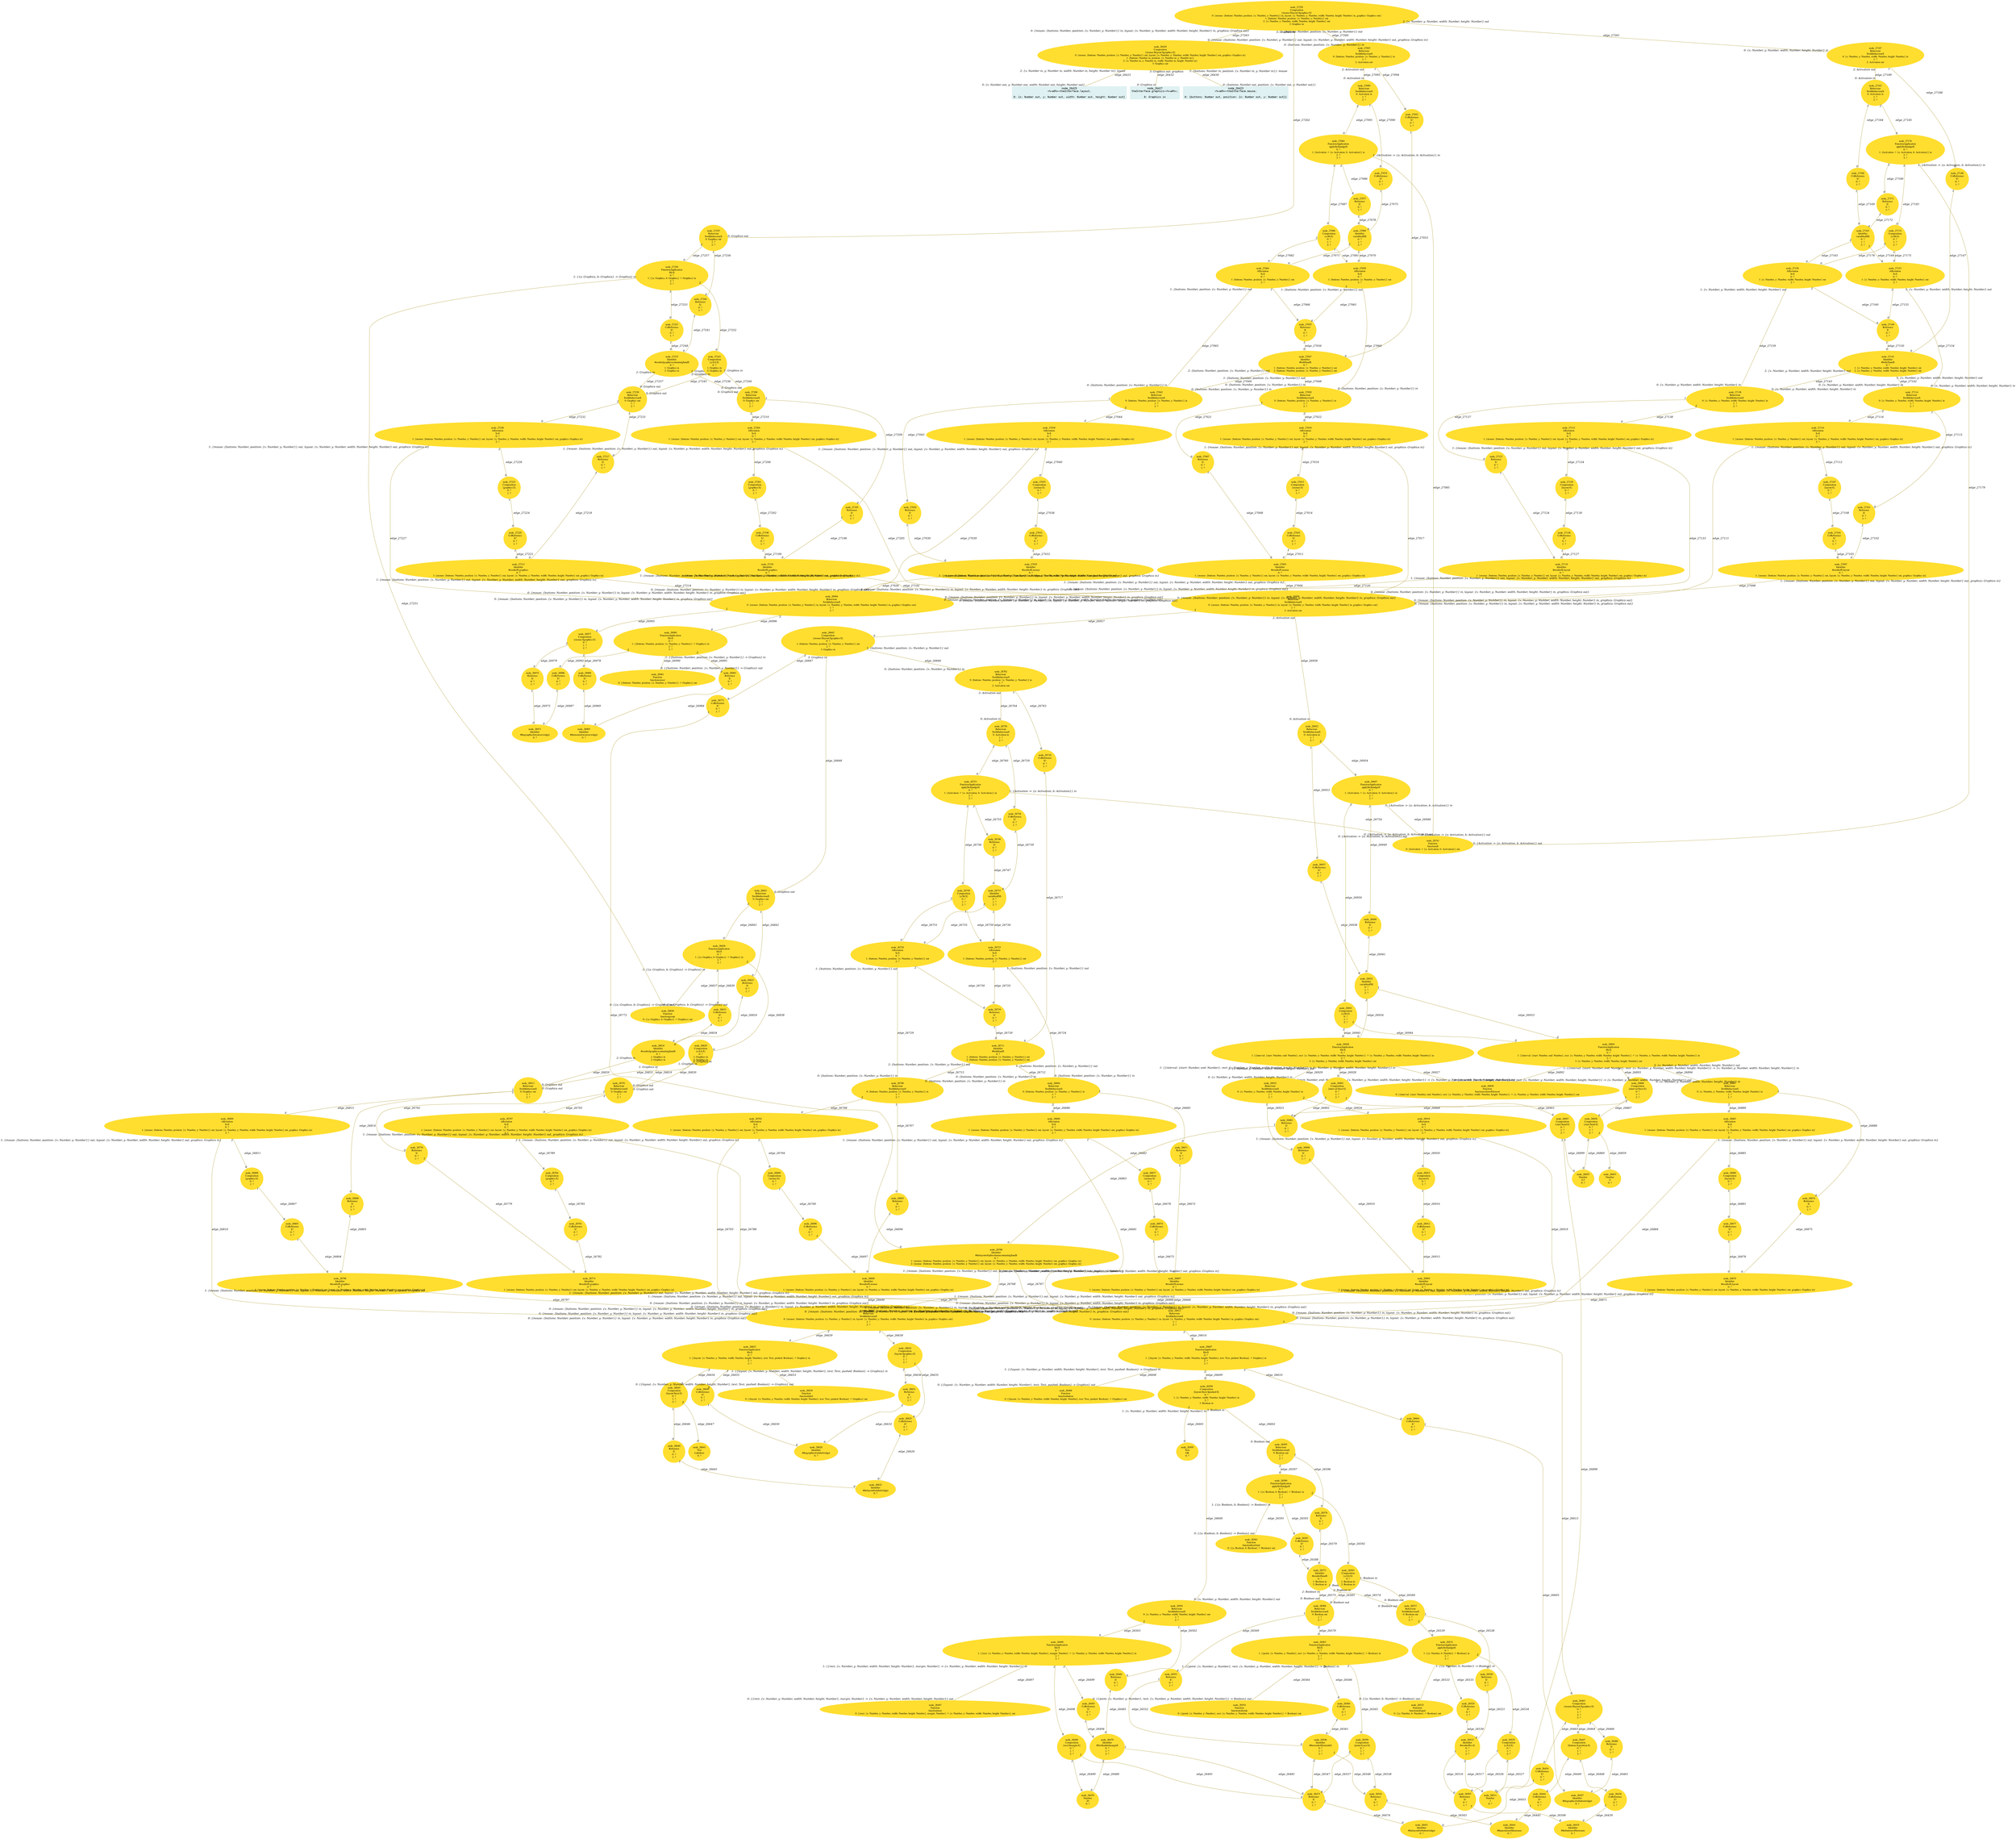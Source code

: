 digraph g{node_26423 [shape="box", style="filled", color="#dff1f2", fontname="Courier", label="node_26423
<%=a0%>=theInterface.mouse;

0: {buttons: Number out, position: {x: Number out, y: Number out}}" ]
node_26425 [shape="box", style="filled", color="#dff1f2", fontname="Courier", label="node_26425
<%=a0%>=theInterface.layout;

0: {x: Number out, y: Number out, width: Number out, height: Number out}" ]
node_26427 [shape="box", style="filled", color="#dff1f2", fontname="Courier", label="node_26427
theInterface.graphics=<%=a0%>;

0: Graphics in" ]
node_26429 [shape="ellipse", style="filled", color="#ffde2f", fontname="Times", label="node_26429
Composition
{mouse:$layout:$graphics:$}
0: {mouse: {buttons: Number, position: {x: Number, y: Number}} out, layout: {x: Number, y: Number, width: Number, height: Number} out, graphics: Graphics in}
1: {buttons: Number in, position: {x: Number in, y: Number in}}
2: {x: Number in, y: Number in, width: Number in, height: Number in}
3: Graphics out" ]
node_26435 [shape="ellipse", style="filled", color="#ffde2f", fontname="Times", label="node_26435
Identifier
#thebuttonsofthemouse
0: ?" ]
node_26438 [shape="ellipse", style="filled", color="#ffde2f", fontname="Times", label="node_26438
CoReference
$?
0: ?
1: ?" ]
node_26441 [shape="ellipse", style="filled", color="#ffde2f", fontname="Times", label="node_26441
Identifier
#thepositionofthemouse
0: ?" ]
node_26444 [shape="ellipse", style="filled", color="#ffde2f", fontname="Times", label="node_26444
CoReference
$?
0: ?
1: ?" ]
node_26447 [shape="ellipse", style="filled", color="#ffde2f", fontname="Times", label="node_26447
Composition
{buttons:$,position:$}
0: ?
1: ?
2: ?" ]
node_26451 [shape="ellipse", style="filled", color="#ffde2f", fontname="Times", label="node_26451
Identifier
#thelayoutforbuttonwidget
0: ?" ]
node_26454 [shape="ellipse", style="filled", color="#ffde2f", fontname="Times", label="node_26454
CoReference
$?
0: ?
1: ?" ]
node_26457 [shape="ellipse", style="filled", color="#ffde2f", fontname="Times", label="node_26457
Identifier
#thegraphicsforbuttonwidget
0: ?" ]
node_26460 [shape="ellipse", style="filled", color="#ffde2f", fontname="Times", label="node_26460
Reference
$!
0: ?
1: ?" ]
node_26463 [shape="ellipse", style="filled", color="#ffde2f", fontname="Times", label="node_26463
Composition
{mouse:$layout:$graphics:$}
0: ?
1: ?
2: ?
3: ?" ]
node_26468 [shape="ellipse", style="filled", color="#ffde2f", fontname="Times", label="node_26468
Function
functionbutton
0: {{layout: {x: Number, y: Number, width: Number, height: Number}, text: Text, pushed: Boolean} -> Graphics} out" ]
node_26470 [shape="ellipse", style="filled", color="#ffde2f", fontname="Times", label="node_26470
Number
20
0: ?" ]
node_26473 [shape="ellipse", style="filled", color="#ffde2f", fontname="Times", label="node_26473
Reference
$!
0: ?
1: ?" ]
node_26479 [shape="ellipse", style="filled", color="#ffde2f", fontname="Times", label="node_26479
Identifier
#$withaddedmargin$
0: ?
1: ?
2: ?" ]
node_26484 [shape="ellipse", style="filled", color="#ffde2f", fontname="Times", label="node_26484
Reference
$!
0: ?
1: ?" ]
node_26487 [shape="ellipse", style="filled", color="#ffde2f", fontname="Times", label="node_26487
Function
functioninset
0: {{rect: {x: Number, y: Number, width: Number, height: Number}, margin: Number} -> {x: Number, y: Number, width: Number, height: Number}} out" ]
node_26489 [shape="ellipse", style="filled", color="#ffde2f", fontname="Times", label="node_26489
Composition
{rect:$margin:$}
0: ?
1: ?
2: ?" ]
node_26493 [shape="ellipse", style="filled", color="#ffde2f", fontname="Times", label="node_26493
CoReference
$?
0: ?
1: ?" ]
node_26496 [shape="ellipse", style="filled", color="#ffde2f", fontname="Times", label="node_26496
FunctionApplication
$$=$
0: ?
1: {{rect: {x: Number, y: Number, width: Number, height: Number}, margin: Number} -> {x: Number, y: Number, width: Number, height: Number}} in
2: ?
3: ?" ]
node_26501 [shape="ellipse", style="filled", color="#ffde2f", fontname="Times", label="node_26501
Behaviour
$withbehaviour$
0: {x: Number, y: Number, width: Number, height: Number} out
1: ?
2: ?" ]
node_26505 [shape="ellipse", style="filled", color="#ffde2f", fontname="Times", label="node_26505
Text
OK
0: ?" ]
node_26507 [shape="ellipse", style="filled", color="#ffde2f", fontname="Times", label="node_26507
Reference
$!
0: ?
1: ?" ]
node_26511 [shape="ellipse", style="filled", color="#ffde2f", fontname="Times", label="node_26511
Number
1
0: ?" ]
node_26515 [shape="ellipse", style="filled", color="#ffde2f", fontname="Times", label="node_26515
Identifier
#resultof$==$
0: ?
1: ?
2: ?" ]
node_26520 [shape="ellipse", style="filled", color="#ffde2f", fontname="Times", label="node_26520
Reference
$!
0: ?
1: ?" ]
node_26523 [shape="ellipse", style="filled", color="#ffde2f", fontname="Times", label="node_26523
Function
functionisEqual
0: {{a: Number, b: Number} -> Boolean} out" ]
node_26525 [shape="ellipse", style="filled", color="#ffde2f", fontname="Times", label="node_26525
Composition
{a:$,b:$}
0: ?
1: ?
2: ?" ]
node_26529 [shape="ellipse", style="filled", color="#ffde2f", fontname="Times", label="node_26529
CoReference
$?
0: ?
1: ?" ]
node_26532 [shape="ellipse", style="filled", color="#ffde2f", fontname="Times", label="node_26532
FunctionApplication
apply$to$andget$
0: ?
1: {{a: Number, b: Number} -> Boolean} in
2: ?
3: ?" ]
node_26537 [shape="ellipse", style="filled", color="#ffde2f", fontname="Times", label="node_26537
Behaviour
$withbehaviour$
0: Boolean out
1: ?
2: ?" ]
node_26542 [shape="ellipse", style="filled", color="#ffde2f", fontname="Times", label="node_26542
Reference
$!
0: ?
1: ?" ]
node_26546 [shape="ellipse", style="filled", color="#ffde2f", fontname="Times", label="node_26546
Identifier
#theresultof$isinside$
0: ?
1: ?
2: ?" ]
node_26551 [shape="ellipse", style="filled", color="#ffde2f", fontname="Times", label="node_26551
Reference
$!
0: ?
1: ?" ]
node_26554 [shape="ellipse", style="filled", color="#ffde2f", fontname="Times", label="node_26554
Function
functionisInside
0: {{point: {x: Number, y: Number}, rect: {x: Number, y: Number, width: Number, height: Number}} -> Boolean} out" ]
node_26556 [shape="ellipse", style="filled", color="#ffde2f", fontname="Times", label="node_26556
Composition
{point:$,rect:$}
0: ?
1: ?
2: ?" ]
node_26560 [shape="ellipse", style="filled", color="#ffde2f", fontname="Times", label="node_26560
CoReference
$?
0: ?
1: ?" ]
node_26563 [shape="ellipse", style="filled", color="#ffde2f", fontname="Times", label="node_26563
FunctionApplication
$$=$
0: ?
1: {{point: {x: Number, y: Number}, rect: {x: Number, y: Number, width: Number, height: Number}} -> Boolean} in
2: ?
3: ?" ]
node_26568 [shape="ellipse", style="filled", color="#ffde2f", fontname="Times", label="node_26568
Behaviour
$withbehaviour$
0: Boolean out
1: ?
2: ?" ]
node_26573 [shape="ellipse", style="filled", color="#ffde2f", fontname="Times", label="node_26573
Identifier
#resultof$and$
0: ?
1: Boolean in
2: Boolean in" ]
node_26578 [shape="ellipse", style="filled", color="#ffde2f", fontname="Times", label="node_26578
Reference
$!
0: ?
1: ?" ]
node_26581 [shape="ellipse", style="filled", color="#ffde2f", fontname="Times", label="node_26581
Function
functionboolAnd
0: {{a: Boolean, b: Boolean} -> Boolean} out" ]
node_26583 [shape="ellipse", style="filled", color="#ffde2f", fontname="Times", label="node_26583
Composition
{a:$,b:$}
0: ?
1: Boolean in
2: Boolean in" ]
node_26587 [shape="ellipse", style="filled", color="#ffde2f", fontname="Times", label="node_26587
CoReference
$?
0: ?
1: ?" ]
node_26590 [shape="ellipse", style="filled", color="#ffde2f", fontname="Times", label="node_26590
FunctionApplication
apply$to$andget$
0: ?
1: {{a: Boolean, b: Boolean} -> Boolean} in
2: ?
3: ?" ]
node_26595 [shape="ellipse", style="filled", color="#ffde2f", fontname="Times", label="node_26595
Behaviour
$withbehaviour$
0: Boolean out
1: ?
2: ?" ]
node_26599 [shape="ellipse", style="filled", color="#ffde2f", fontname="Times", label="node_26599
Composition
{layout:$text:$pushed:$}
0: ?
1: {x: Number, y: Number, width: Number, height: Number} in
2: ?
3: Boolean in" ]
node_26604 [shape="ellipse", style="filled", color="#ffde2f", fontname="Times", label="node_26604
CoReference
$?
0: ?
1: ?" ]
node_26607 [shape="ellipse", style="filled", color="#ffde2f", fontname="Times", label="node_26607
FunctionApplication
$$=$
0: ?
1: {{layout: {x: Number, y: Number, width: Number, height: Number}, text: Text, pushed: Boolean} -> Graphics} in
2: ?
3: ?" ]
node_26612 [shape="ellipse", style="filled", color="#ffde2f", fontname="Times", label="node_26612
Behaviour
$withbehaviour$
0: {mouse: {buttons: Number, position: {x: Number, y: Number}} in, layout: {x: Number, y: Number, width: Number, height: Number} in, graphics: Graphics out}
1: ?
2: ?" ]
node_26622 [shape="ellipse", style="filled", color="#ffde2f", fontname="Times", label="node_26622
Identifier
#thelayoutforlabelwidget
0: ?" ]
node_26625 [shape="ellipse", style="filled", color="#ffde2f", fontname="Times", label="node_26625
CoReference
$?
0: ?
1: ?" ]
node_26628 [shape="ellipse", style="filled", color="#ffde2f", fontname="Times", label="node_26628
Identifier
#thegraphicsforlabelwidget
0: ?" ]
node_26631 [shape="ellipse", style="filled", color="#ffde2f", fontname="Times", label="node_26631
Reference
$!
0: ?
1: ?" ]
node_26634 [shape="ellipse", style="filled", color="#ffde2f", fontname="Times", label="node_26634
Composition
{layout:$graphics:$}
0: ?
1: ?
2: ?" ]
node_26638 [shape="ellipse", style="filled", color="#ffde2f", fontname="Times", label="node_26638
Function
functionlabel
0: {{layout: {x: Number, y: Number, width: Number, height: Number}, text: Text, pushed: Boolean} -> Graphics} out" ]
node_26640 [shape="ellipse", style="filled", color="#ffde2f", fontname="Times", label="node_26640
Reference
$!
0: ?
1: ?" ]
node_26643 [shape="ellipse", style="filled", color="#ffde2f", fontname="Times", label="node_26643
Text
Labeltext
0: ?" ]
node_26645 [shape="ellipse", style="filled", color="#ffde2f", fontname="Times", label="node_26645
Composition
{layout:$text:$}
0: ?
1: ?
2: ?" ]
node_26649 [shape="ellipse", style="filled", color="#ffde2f", fontname="Times", label="node_26649
CoReference
$?
0: ?
1: ?" ]
node_26652 [shape="ellipse", style="filled", color="#ffde2f", fontname="Times", label="node_26652
FunctionApplication
$$=$
0: ?
1: {{layout: {x: Number, y: Number, width: Number, height: Number}, text: Text, pushed: Boolean} -> Graphics} in
2: ?
3: ?" ]
node_26657 [shape="ellipse", style="filled", color="#ffde2f", fontname="Times", label="node_26657
Behaviour
$withbehaviour$
0: {mouse: {buttons: Number, position: {x: Number, y: Number}} in, layout: {x: Number, y: Number, width: Number, height: Number} in, graphics: Graphics out}
1: ?
2: ?" ]
node_26667 [shape="ellipse", style="filled", color="#ffde2f", fontname="Times", label="node_26667
Identifier
#resultof$.mouse
0: ?
1: {mouse: {buttons: Number, position: {x: Number, y: Number}} out, layout: {x: Number, y: Number, width: Number, height: Number} out, graphics: Graphics in}" ]
node_26671 [shape="ellipse", style="filled", color="#ffde2f", fontname="Times", label="node_26671
Reference
$!
0: ?
1: ?" ]
node_26674 [shape="ellipse", style="filled", color="#ffde2f", fontname="Times", label="node_26674
CoReference
$?
0: ?
1: ?" ]
node_26677 [shape="ellipse", style="filled", color="#ffde2f", fontname="Times", label="node_26677
Composition
{mouse:$}
0: ?
1: ?" ]
node_26680 [shape="ellipse", style="filled", color="#ffde2f", fontname="Times", label="node_26680
Affectation
$=$
0: ?
1: {mouse: {buttons: Number, position: {x: Number, y: Number}} out, layout: {x: Number, y: Number, width: Number, height: Number} out, graphics: Graphics in}
2: ?" ]
node_26684 [shape="ellipse", style="filled", color="#ffde2f", fontname="Times", label="node_26684
Behaviour
$withbehaviour$
0: {buttons: Number, position: {x: Number, y: Number}} in
1: ?
2: ?" ]
node_26689 [shape="ellipse", style="filled", color="#ffde2f", fontname="Times", label="node_26689
Identifier
#resultof$.mouse
0: ?
1: {mouse: {buttons: Number, position: {x: Number, y: Number}} out, layout: {x: Number, y: Number, width: Number, height: Number} out, graphics: Graphics in}" ]
node_26693 [shape="ellipse", style="filled", color="#ffde2f", fontname="Times", label="node_26693
Reference
$!
0: ?
1: ?" ]
node_26696 [shape="ellipse", style="filled", color="#ffde2f", fontname="Times", label="node_26696
CoReference
$?
0: ?
1: ?" ]
node_26699 [shape="ellipse", style="filled", color="#ffde2f", fontname="Times", label="node_26699
Composition
{mouse:$}
0: ?
1: ?" ]
node_26702 [shape="ellipse", style="filled", color="#ffde2f", fontname="Times", label="node_26702
Affectation
$=$
0: ?
1: {mouse: {buttons: Number, position: {x: Number, y: Number}} out, layout: {x: Number, y: Number, width: Number, height: Number} out, graphics: Graphics in}
2: ?" ]
node_26706 [shape="ellipse", style="filled", color="#ffde2f", fontname="Times", label="node_26706
Behaviour
$withbehaviour$
0: {buttons: Number, position: {x: Number, y: Number}} in
1: ?
2: ?" ]
node_26711 [shape="ellipse", style="filled", color="#ffde2f", fontname="Times", label="node_26711
Identifier
#both$and$
0: ?
1: {buttons: Number, position: {x: Number, y: Number}} out
2: {buttons: Number, position: {x: Number, y: Number}} out" ]
node_26716 [shape="ellipse", style="filled", color="#ffde2f", fontname="Times", label="node_26716
CoReference
$?
0: ?
1: ?" ]
node_26719 [shape="ellipse", style="filled", color="#ffde2f", fontname="Times", label="node_26719
Reference
$!
0: ?
1: ?" ]
node_26723 [shape="ellipse", style="filled", color="#ffde2f", fontname="Times", label="node_26723
Affectation
$=$
0: ?
1: {buttons: Number, position: {x: Number, y: Number}} out
2: ?" ]
node_26728 [shape="ellipse", style="filled", color="#ffde2f", fontname="Times", label="node_26728
Affectation
$=$
0: ?
1: {buttons: Number, position: {x: Number, y: Number}} out
2: ?" ]
node_26733 [shape="ellipse", style="filled", color="#ffde2f", fontname="Times", label="node_26733
Identifier
variableall$$
0: ?
1: ?
2: ?" ]
node_26738 [shape="ellipse", style="filled", color="#ffde2f", fontname="Times", label="node_26738
CoReference
$?
0: ?
1: ?" ]
node_26741 [shape="ellipse", style="filled", color="#ffde2f", fontname="Times", label="node_26741
Function
functionall
0: {Activation -> {a: Activation, b: Activation}} out" ]
node_26746 [shape="ellipse", style="filled", color="#ffde2f", fontname="Times", label="node_26746
Reference
$!
0: ?
1: ?" ]
node_26749 [shape="ellipse", style="filled", color="#ffde2f", fontname="Times", label="node_26749
Composition
{a:$b:$}
0: ?
1: ?
2: ?" ]
node_26753 [shape="ellipse", style="filled", color="#ffde2f", fontname="Times", label="node_26753
FunctionApplication
apply$to$andget$
0: ?
1: {Activation -> {a: Activation, b: Activation}} in
2: ?
3: ?" ]
node_26758 [shape="ellipse", style="filled", color="#ffde2f", fontname="Times", label="node_26758
Behaviour
$withbehaviour$
0: Activation in
1: ?
2: ?" ]
node_26762 [shape="ellipse", style="filled", color="#ffde2f", fontname="Times", label="node_26762
Behaviour
$withbehaviour$
0: {buttons: Number, position: {x: Number, y: Number}} in
1: ?
2: Activation out" ]
node_26766 [shape="ellipse", style="filled", color="#ffde2f", fontname="Times", label="node_26766
Identifier
#thelayoutofsplitcolumncontaining$and$
0: ?
1: {mouse: {buttons: Number, position: {x: Number, y: Number}} out, layout: {x: Number, y: Number, width: Number, height: Number} out, graphics: Graphics in}
2: {mouse: {buttons: Number, position: {x: Number, y: Number}} out, layout: {x: Number, y: Number, width: Number, height: Number} out, graphics: Graphics in}" ]
node_26771 [shape="ellipse", style="filled", color="#ffde2f", fontname="Times", label="node_26771
CoReference
$?
0: ?
1: ?" ]
node_26774 [shape="ellipse", style="filled", color="#ffde2f", fontname="Times", label="node_26774
Identifier
#resultof$.graphics
0: ?
1: {mouse: {buttons: Number, position: {x: Number, y: Number}} out, layout: {x: Number, y: Number, width: Number, height: Number} out, graphics: Graphics in}" ]
node_26778 [shape="ellipse", style="filled", color="#ffde2f", fontname="Times", label="node_26778
Reference
$!
0: ?
1: ?" ]
node_26781 [shape="ellipse", style="filled", color="#ffde2f", fontname="Times", label="node_26781
CoReference
$?
0: ?
1: ?" ]
node_26784 [shape="ellipse", style="filled", color="#ffde2f", fontname="Times", label="node_26784
Composition
{graphics:$}
0: ?
1: ?" ]
node_26787 [shape="ellipse", style="filled", color="#ffde2f", fontname="Times", label="node_26787
Affectation
$=$
0: ?
1: {mouse: {buttons: Number, position: {x: Number, y: Number}} out, layout: {x: Number, y: Number, width: Number, height: Number} out, graphics: Graphics in}
2: ?" ]
node_26791 [shape="ellipse", style="filled", color="#ffde2f", fontname="Times", label="node_26791
Behaviour
$withbehaviour$
0: Graphics out
1: ?
2: ?" ]
node_26796 [shape="ellipse", style="filled", color="#ffde2f", fontname="Times", label="node_26796
Identifier
#resultof$.graphics
0: ?
1: {mouse: {buttons: Number, position: {x: Number, y: Number}} out, layout: {x: Number, y: Number, width: Number, height: Number} out, graphics: Graphics in}" ]
node_26800 [shape="ellipse", style="filled", color="#ffde2f", fontname="Times", label="node_26800
Reference
$!
0: ?
1: ?" ]
node_26803 [shape="ellipse", style="filled", color="#ffde2f", fontname="Times", label="node_26803
CoReference
$?
0: ?
1: ?" ]
node_26806 [shape="ellipse", style="filled", color="#ffde2f", fontname="Times", label="node_26806
Composition
{graphics:$}
0: ?
1: ?" ]
node_26809 [shape="ellipse", style="filled", color="#ffde2f", fontname="Times", label="node_26809
Affectation
$=$
0: ?
1: {mouse: {buttons: Number, position: {x: Number, y: Number}} out, layout: {x: Number, y: Number, width: Number, height: Number} out, graphics: Graphics in}
2: ?" ]
node_26813 [shape="ellipse", style="filled", color="#ffde2f", fontname="Times", label="node_26813
Behaviour
$withbehaviour$
0: Graphics out
1: ?
2: ?" ]
node_26818 [shape="ellipse", style="filled", color="#ffde2f", fontname="Times", label="node_26818
Identifier
#resultofgraphicscontaining$and$
0: ?
1: Graphics in
2: Graphics in" ]
node_26823 [shape="ellipse", style="filled", color="#ffde2f", fontname="Times", label="node_26823
Reference
$!
0: ?
1: ?" ]
node_26826 [shape="ellipse", style="filled", color="#ffde2f", fontname="Times", label="node_26826
Function
functiongroup
0: {{a: Graphics, b: Graphics} -> Graphics} out" ]
node_26829 [shape="ellipse", style="filled", color="#ffde2f", fontname="Times", label="node_26829
Composition
{a:$,b:$}
0: ?
1: Graphics in
2: Graphics in" ]
node_26833 [shape="ellipse", style="filled", color="#ffde2f", fontname="Times", label="node_26833
CoReference
$?
0: ?
1: ?" ]
node_26836 [shape="ellipse", style="filled", color="#ffde2f", fontname="Times", label="node_26836
FunctionApplication
$$=$
0: ?
1: {{a: Graphics, b: Graphics} -> Graphics} in
2: ?
3: ?" ]
node_26841 [shape="ellipse", style="filled", color="#ffde2f", fontname="Times", label="node_26841
Behaviour
$withbehaviour$
0: Graphics out
1: ?
2: ?" ]
node_26845 [shape="ellipse", style="filled", color="#ffde2f", fontname="Times", label="node_26845
Composition
{mouse:$layout:$graphics:$}
0: ?
1: {buttons: Number, position: {x: Number, y: Number}} out
2: ?
3: Graphics in" ]
node_26850 [shape="ellipse", style="filled", color="#ffde2f", fontname="Times", label="node_26850
Function
functioncolumnElement
0: {{interval: {start: Number, end: Number}, rect: {x: Number, y: Number, width: Number, height: Number}} -> {x: Number, y: Number, width: Number, height: Number}} out" ]
node_26853 [shape="ellipse", style="filled", color="#ffde2f", fontname="Times", label="node_26853
Number
0
0: ?" ]
node_26855 [shape="ellipse", style="filled", color="#ffde2f", fontname="Times", label="node_26855
Number
0.5
0: ?" ]
node_26858 [shape="ellipse", style="filled", color="#ffde2f", fontname="Times", label="node_26858
Composition
{start:$end:$}
0: ?
1: ?
2: ?" ]
node_26862 [shape="ellipse", style="filled", color="#ffde2f", fontname="Times", label="node_26862
Reference
$!
0: ?
1: ?" ]
node_26866 [shape="ellipse", style="filled", color="#ffde2f", fontname="Times", label="node_26866
Composition
{interval:$rect:$}
0: ?
1: ?
2: ?" ]
node_26870 [shape="ellipse", style="filled", color="#ffde2f", fontname="Times", label="node_26870
Identifier
#resultof$.layout
0: ?
1: {mouse: {buttons: Number, position: {x: Number, y: Number}} out, layout: {x: Number, y: Number, width: Number, height: Number} out, graphics: Graphics in}" ]
node_26874 [shape="ellipse", style="filled", color="#ffde2f", fontname="Times", label="node_26874
Reference
$!
0: ?
1: ?" ]
node_26877 [shape="ellipse", style="filled", color="#ffde2f", fontname="Times", label="node_26877
CoReference
$?
0: ?
1: ?" ]
node_26880 [shape="ellipse", style="filled", color="#ffde2f", fontname="Times", label="node_26880
Composition
{layout:$}
0: ?
1: ?" ]
node_26883 [shape="ellipse", style="filled", color="#ffde2f", fontname="Times", label="node_26883
Affectation
$=$
0: ?
1: {mouse: {buttons: Number, position: {x: Number, y: Number}} out, layout: {x: Number, y: Number, width: Number, height: Number} out, graphics: Graphics in}
2: ?" ]
node_26887 [shape="ellipse", style="filled", color="#ffde2f", fontname="Times", label="node_26887
Behaviour
$withbehaviour$
0: {x: Number, y: Number, width: Number, height: Number} in
1: ?
2: ?" ]
node_26891 [shape="ellipse", style="filled", color="#ffde2f", fontname="Times", label="node_26891
FunctionApplication
$$=$
0: ?
1: {{interval: {start: Number, end: Number}, rect: {x: Number, y: Number, width: Number, height: Number}} -> {x: Number, y: Number, width: Number, height: Number}} in
2: ?
3: {x: Number, y: Number, width: Number, height: Number} out" ]
node_26897 [shape="ellipse", style="filled", color="#ffde2f", fontname="Times", label="node_26897
Composition
{start:$end:$}
0: ?
1: ?
2: ?" ]
node_26901 [shape="ellipse", style="filled", color="#ffde2f", fontname="Times", label="node_26901
Composition
{interval:$rect:$}
0: ?
1: ?
2: ?" ]
node_26905 [shape="ellipse", style="filled", color="#ffde2f", fontname="Times", label="node_26905
Identifier
#resultof$.layout
0: ?
1: {mouse: {buttons: Number, position: {x: Number, y: Number}} out, layout: {x: Number, y: Number, width: Number, height: Number} out, graphics: Graphics in}" ]
node_26909 [shape="ellipse", style="filled", color="#ffde2f", fontname="Times", label="node_26909
Reference
$!
0: ?
1: ?" ]
node_26912 [shape="ellipse", style="filled", color="#ffde2f", fontname="Times", label="node_26912
CoReference
$?
0: ?
1: ?" ]
node_26915 [shape="ellipse", style="filled", color="#ffde2f", fontname="Times", label="node_26915
Composition
{layout:$}
0: ?
1: ?" ]
node_26918 [shape="ellipse", style="filled", color="#ffde2f", fontname="Times", label="node_26918
Affectation
$=$
0: ?
1: {mouse: {buttons: Number, position: {x: Number, y: Number}} out, layout: {x: Number, y: Number, width: Number, height: Number} out, graphics: Graphics in}
2: ?" ]
node_26922 [shape="ellipse", style="filled", color="#ffde2f", fontname="Times", label="node_26922
Behaviour
$withbehaviour$
0: {x: Number, y: Number, width: Number, height: Number} in
1: ?
2: ?" ]
node_26926 [shape="ellipse", style="filled", color="#ffde2f", fontname="Times", label="node_26926
FunctionApplication
$$=$
0: ?
1: {{interval: {start: Number, end: Number}, rect: {x: Number, y: Number, width: Number, height: Number}} -> {x: Number, y: Number, width: Number, height: Number}} in
2: ?
3: {x: Number, y: Number, width: Number, height: Number} out" ]
node_26932 [shape="ellipse", style="filled", color="#ffde2f", fontname="Times", label="node_26932
Identifier
variableall$$
0: ?
1: ?
2: ?" ]
node_26937 [shape="ellipse", style="filled", color="#ffde2f", fontname="Times", label="node_26937
CoReference
$?
0: ?
1: ?" ]
node_26940 [shape="ellipse", style="filled", color="#ffde2f", fontname="Times", label="node_26940
Reference
$!
0: ?
1: ?" ]
node_26943 [shape="ellipse", style="filled", color="#ffde2f", fontname="Times", label="node_26943
Composition
{a:$b:$}
0: ?
1: ?
2: ?" ]
node_26947 [shape="ellipse", style="filled", color="#ffde2f", fontname="Times", label="node_26947
FunctionApplication
apply$to$andget$
0: ?
1: {Activation -> {a: Activation, b: Activation}} in
2: ?
3: ?" ]
node_26952 [shape="ellipse", style="filled", color="#ffde2f", fontname="Times", label="node_26952
Behaviour
$withbehaviour$
0: Activation in
1: ?
2: ?" ]
node_26956 [shape="ellipse", style="filled", color="#ffde2f", fontname="Times", label="node_26956
Behaviour
$withbehaviour$
0: {mouse: {buttons: Number, position: {x: Number, y: Number}} in, layout: {x: Number, y: Number, width: Number, height: Number} in, graphics: Graphics out}
1: ?
2: Activation out" ]
node_26965 [shape="ellipse", style="filled", color="#ffde2f", fontname="Times", label="node_26965
Identifier
#themouseforcursorwidget
0: ?" ]
node_26968 [shape="ellipse", style="filled", color="#ffde2f", fontname="Times", label="node_26968
CoReference
$?
0: ?
1: ?" ]
node_26971 [shape="ellipse", style="filled", color="#ffde2f", fontname="Times", label="node_26971
Identifier
#thegraphicsforcursorwidget
0: ?" ]
node_26974 [shape="ellipse", style="filled", color="#ffde2f", fontname="Times", label="node_26974
Reference
$!
0: ?
1: ?" ]
node_26977 [shape="ellipse", style="filled", color="#ffde2f", fontname="Times", label="node_26977
Composition
{mouse:$graphics:$}
0: ?
1: ?
2: ?" ]
node_26981 [shape="ellipse", style="filled", color="#ffde2f", fontname="Times", label="node_26981
Function
functioncursor
0: {{buttons: Number, position: {x: Number, y: Number}} -> Graphics} out" ]
node_26983 [shape="ellipse", style="filled", color="#ffde2f", fontname="Times", label="node_26983
Reference
$!
0: ?
1: ?" ]
node_26986 [shape="ellipse", style="filled", color="#ffde2f", fontname="Times", label="node_26986
CoReference
$?
0: ?
1: ?" ]
node_26989 [shape="ellipse", style="filled", color="#ffde2f", fontname="Times", label="node_26989
FunctionApplication
$$=$
0: ?
1: {{buttons: Number, position: {x: Number, y: Number}} -> Graphics} in
2: ?
3: ?" ]
node_26994 [shape="ellipse", style="filled", color="#ffde2f", fontname="Times", label="node_26994
Behaviour
$withbehaviour$
0: {mouse: {buttons: Number, position: {x: Number, y: Number}} in, layout: {x: Number, y: Number, width: Number, height: Number} in, graphics: Graphics out}
1: ?
2: ?" ]
node_27003 [shape="ellipse", style="filled", color="#ffde2f", fontname="Times", label="node_27003
Identifier
#resultof$.mouse
0: ?
1: {mouse: {buttons: Number, position: {x: Number, y: Number}} out, layout: {x: Number, y: Number, width: Number, height: Number} out, graphics: Graphics in}" ]
node_27007 [shape="ellipse", style="filled", color="#ffde2f", fontname="Times", label="node_27007
Reference
$!
0: ?
1: ?" ]
node_27010 [shape="ellipse", style="filled", color="#ffde2f", fontname="Times", label="node_27010
CoReference
$?
0: ?
1: ?" ]
node_27013 [shape="ellipse", style="filled", color="#ffde2f", fontname="Times", label="node_27013
Composition
{mouse:$}
0: ?
1: ?" ]
node_27016 [shape="ellipse", style="filled", color="#ffde2f", fontname="Times", label="node_27016
Affectation
$=$
0: ?
1: {mouse: {buttons: Number, position: {x: Number, y: Number}} out, layout: {x: Number, y: Number, width: Number, height: Number} out, graphics: Graphics in}
2: ?" ]
node_27020 [shape="ellipse", style="filled", color="#ffde2f", fontname="Times", label="node_27020
Behaviour
$withbehaviour$
0: {buttons: Number, position: {x: Number, y: Number}} in
1: ?
2: ?" ]
node_27025 [shape="ellipse", style="filled", color="#ffde2f", fontname="Times", label="node_27025
Identifier
#resultof$.mouse
0: ?
1: {mouse: {buttons: Number, position: {x: Number, y: Number}} out, layout: {x: Number, y: Number, width: Number, height: Number} out, graphics: Graphics in}" ]
node_27029 [shape="ellipse", style="filled", color="#ffde2f", fontname="Times", label="node_27029
Reference
$!
0: ?
1: ?" ]
node_27032 [shape="ellipse", style="filled", color="#ffde2f", fontname="Times", label="node_27032
CoReference
$?
0: ?
1: ?" ]
node_27035 [shape="ellipse", style="filled", color="#ffde2f", fontname="Times", label="node_27035
Composition
{mouse:$}
0: ?
1: ?" ]
node_27038 [shape="ellipse", style="filled", color="#ffde2f", fontname="Times", label="node_27038
Affectation
$=$
0: ?
1: {mouse: {buttons: Number, position: {x: Number, y: Number}} out, layout: {x: Number, y: Number, width: Number, height: Number} out, graphics: Graphics in}
2: ?" ]
node_27042 [shape="ellipse", style="filled", color="#ffde2f", fontname="Times", label="node_27042
Behaviour
$withbehaviour$
0: {buttons: Number, position: {x: Number, y: Number}} in
1: ?
2: ?" ]
node_27047 [shape="ellipse", style="filled", color="#ffde2f", fontname="Times", label="node_27047
Identifier
#both$and$
0: ?
1: {buttons: Number, position: {x: Number, y: Number}} out
2: {buttons: Number, position: {x: Number, y: Number}} out" ]
node_27052 [shape="ellipse", style="filled", color="#ffde2f", fontname="Times", label="node_27052
CoReference
$?
0: ?
1: ?" ]
node_27055 [shape="ellipse", style="filled", color="#ffde2f", fontname="Times", label="node_27055
Reference
$!
0: ?
1: ?" ]
node_27059 [shape="ellipse", style="filled", color="#ffde2f", fontname="Times", label="node_27059
Affectation
$=$
0: ?
1: {buttons: Number, position: {x: Number, y: Number}} out
2: ?" ]
node_27064 [shape="ellipse", style="filled", color="#ffde2f", fontname="Times", label="node_27064
Affectation
$=$
0: ?
1: {buttons: Number, position: {x: Number, y: Number}} out
2: ?" ]
node_27069 [shape="ellipse", style="filled", color="#ffde2f", fontname="Times", label="node_27069
Identifier
variableall$$
0: ?
1: ?
2: ?" ]
node_27074 [shape="ellipse", style="filled", color="#ffde2f", fontname="Times", label="node_27074
CoReference
$?
0: ?
1: ?" ]
node_27077 [shape="ellipse", style="filled", color="#ffde2f", fontname="Times", label="node_27077
Reference
$!
0: ?
1: ?" ]
node_27080 [shape="ellipse", style="filled", color="#ffde2f", fontname="Times", label="node_27080
Composition
{a:$b:$}
0: ?
1: ?
2: ?" ]
node_27084 [shape="ellipse", style="filled", color="#ffde2f", fontname="Times", label="node_27084
FunctionApplication
apply$to$andget$
0: ?
1: {Activation -> {a: Activation, b: Activation}} in
2: ?
3: ?" ]
node_27089 [shape="ellipse", style="filled", color="#ffde2f", fontname="Times", label="node_27089
Behaviour
$withbehaviour$
0: Activation in
1: ?
2: ?" ]
node_27093 [shape="ellipse", style="filled", color="#ffde2f", fontname="Times", label="node_27093
Behaviour
$withbehaviour$
0: {buttons: Number, position: {x: Number, y: Number}} in
1: ?
2: Activation out" ]
node_27097 [shape="ellipse", style="filled", color="#ffde2f", fontname="Times", label="node_27097
Identifier
#resultof$.layout
0: ?
1: {mouse: {buttons: Number, position: {x: Number, y: Number}} out, layout: {x: Number, y: Number, width: Number, height: Number} out, graphics: Graphics in}" ]
node_27101 [shape="ellipse", style="filled", color="#ffde2f", fontname="Times", label="node_27101
Reference
$!
0: ?
1: ?" ]
node_27104 [shape="ellipse", style="filled", color="#ffde2f", fontname="Times", label="node_27104
CoReference
$?
0: ?
1: ?" ]
node_27107 [shape="ellipse", style="filled", color="#ffde2f", fontname="Times", label="node_27107
Composition
{layout:$}
0: ?
1: ?" ]
node_27110 [shape="ellipse", style="filled", color="#ffde2f", fontname="Times", label="node_27110
Affectation
$=$
0: ?
1: {mouse: {buttons: Number, position: {x: Number, y: Number}} out, layout: {x: Number, y: Number, width: Number, height: Number} out, graphics: Graphics in}
2: ?" ]
node_27114 [shape="ellipse", style="filled", color="#ffde2f", fontname="Times", label="node_27114
Behaviour
$withbehaviour$
0: {x: Number, y: Number, width: Number, height: Number} in
1: ?
2: ?" ]
node_27119 [shape="ellipse", style="filled", color="#ffde2f", fontname="Times", label="node_27119
Identifier
#resultof$.layout
0: ?
1: {mouse: {buttons: Number, position: {x: Number, y: Number}} out, layout: {x: Number, y: Number, width: Number, height: Number} out, graphics: Graphics in}" ]
node_27123 [shape="ellipse", style="filled", color="#ffde2f", fontname="Times", label="node_27123
Reference
$!
0: ?
1: ?" ]
node_27126 [shape="ellipse", style="filled", color="#ffde2f", fontname="Times", label="node_27126
CoReference
$?
0: ?
1: ?" ]
node_27129 [shape="ellipse", style="filled", color="#ffde2f", fontname="Times", label="node_27129
Composition
{layout:$}
0: ?
1: ?" ]
node_27132 [shape="ellipse", style="filled", color="#ffde2f", fontname="Times", label="node_27132
Affectation
$=$
0: ?
1: {mouse: {buttons: Number, position: {x: Number, y: Number}} out, layout: {x: Number, y: Number, width: Number, height: Number} out, graphics: Graphics in}
2: ?" ]
node_27136 [shape="ellipse", style="filled", color="#ffde2f", fontname="Times", label="node_27136
Behaviour
$withbehaviour$
0: {x: Number, y: Number, width: Number, height: Number} in
1: ?
2: ?" ]
node_27141 [shape="ellipse", style="filled", color="#ffde2f", fontname="Times", label="node_27141
Identifier
#both2$and$
0: ?
1: {x: Number, y: Number, width: Number, height: Number} out
2: {x: Number, y: Number, width: Number, height: Number} out" ]
node_27146 [shape="ellipse", style="filled", color="#ffde2f", fontname="Times", label="node_27146
CoReference
$?
0: ?
1: ?" ]
node_27149 [shape="ellipse", style="filled", color="#ffde2f", fontname="Times", label="node_27149
Reference
$!
0: ?
1: ?" ]
node_27153 [shape="ellipse", style="filled", color="#ffde2f", fontname="Times", label="node_27153
Affectation
$=$
0: ?
1: {x: Number, y: Number, width: Number, height: Number} out
2: ?" ]
node_27158 [shape="ellipse", style="filled", color="#ffde2f", fontname="Times", label="node_27158
Affectation
$=$
0: ?
1: {x: Number, y: Number, width: Number, height: Number} out
2: ?" ]
node_27163 [shape="ellipse", style="filled", color="#ffde2f", fontname="Times", label="node_27163
Identifier
variableall$$
0: ?
1: ?
2: ?" ]
node_27168 [shape="ellipse", style="filled", color="#ffde2f", fontname="Times", label="node_27168
CoReference
$?
0: ?
1: ?" ]
node_27171 [shape="ellipse", style="filled", color="#ffde2f", fontname="Times", label="node_27171
Reference
$!
0: ?
1: ?" ]
node_27174 [shape="ellipse", style="filled", color="#ffde2f", fontname="Times", label="node_27174
Composition
{a:$b:$}
0: ?
1: ?
2: ?" ]
node_27178 [shape="ellipse", style="filled", color="#ffde2f", fontname="Times", label="node_27178
FunctionApplication
apply$to$andget$
0: ?
1: {Activation -> {a: Activation, b: Activation}} in
2: ?
3: ?" ]
node_27183 [shape="ellipse", style="filled", color="#ffde2f", fontname="Times", label="node_27183
Behaviour
$withbehaviour$
0: Activation in
1: ?
2: ?" ]
node_27187 [shape="ellipse", style="filled", color="#ffde2f", fontname="Times", label="node_27187
Behaviour
$withbehaviour$
0: {x: Number, y: Number, width: Number, height: Number} in
1: ?
2: Activation out" ]
node_27191 [shape="ellipse", style="filled", color="#ffde2f", fontname="Times", label="node_27191
Identifier
#resultof$.graphics
0: ?
1: {mouse: {buttons: Number, position: {x: Number, y: Number}} out, layout: {x: Number, y: Number, width: Number, height: Number} out, graphics: Graphics in}" ]
node_27195 [shape="ellipse", style="filled", color="#ffde2f", fontname="Times", label="node_27195
Reference
$!
0: ?
1: ?" ]
node_27198 [shape="ellipse", style="filled", color="#ffde2f", fontname="Times", label="node_27198
CoReference
$?
0: ?
1: ?" ]
node_27201 [shape="ellipse", style="filled", color="#ffde2f", fontname="Times", label="node_27201
Composition
{graphics:$}
0: ?
1: ?" ]
node_27204 [shape="ellipse", style="filled", color="#ffde2f", fontname="Times", label="node_27204
Affectation
$=$
0: ?
1: {mouse: {buttons: Number, position: {x: Number, y: Number}} out, layout: {x: Number, y: Number, width: Number, height: Number} out, graphics: Graphics in}
2: ?" ]
node_27208 [shape="ellipse", style="filled", color="#ffde2f", fontname="Times", label="node_27208
Behaviour
$withbehaviour$
0: Graphics out
1: ?
2: ?" ]
node_27213 [shape="ellipse", style="filled", color="#ffde2f", fontname="Times", label="node_27213
Identifier
#resultof$.graphics
0: ?
1: {mouse: {buttons: Number, position: {x: Number, y: Number}} out, layout: {x: Number, y: Number, width: Number, height: Number} out, graphics: Graphics in}" ]
node_27217 [shape="ellipse", style="filled", color="#ffde2f", fontname="Times", label="node_27217
Reference
$!
0: ?
1: ?" ]
node_27220 [shape="ellipse", style="filled", color="#ffde2f", fontname="Times", label="node_27220
CoReference
$?
0: ?
1: ?" ]
node_27223 [shape="ellipse", style="filled", color="#ffde2f", fontname="Times", label="node_27223
Composition
{graphics:$}
0: ?
1: ?" ]
node_27226 [shape="ellipse", style="filled", color="#ffde2f", fontname="Times", label="node_27226
Affectation
$=$
0: ?
1: {mouse: {buttons: Number, position: {x: Number, y: Number}} out, layout: {x: Number, y: Number, width: Number, height: Number} out, graphics: Graphics in}
2: ?" ]
node_27230 [shape="ellipse", style="filled", color="#ffde2f", fontname="Times", label="node_27230
Behaviour
$withbehaviour$
0: Graphics out
1: ?
2: ?" ]
node_27235 [shape="ellipse", style="filled", color="#ffde2f", fontname="Times", label="node_27235
Identifier
#resultofgraphicscontaining$and$
0: ?
1: Graphics in
2: Graphics in" ]
node_27240 [shape="ellipse", style="filled", color="#ffde2f", fontname="Times", label="node_27240
Reference
$!
0: ?
1: ?" ]
node_27243 [shape="ellipse", style="filled", color="#ffde2f", fontname="Times", label="node_27243
Composition
{a:$,b:$}
0: ?
1: Graphics in
2: Graphics in" ]
node_27247 [shape="ellipse", style="filled", color="#ffde2f", fontname="Times", label="node_27247
CoReference
$?
0: ?
1: ?" ]
node_27250 [shape="ellipse", style="filled", color="#ffde2f", fontname="Times", label="node_27250
FunctionApplication
$$=$
0: ?
1: {{a: Graphics, b: Graphics} -> Graphics} in
2: ?
3: ?" ]
node_27255 [shape="ellipse", style="filled", color="#ffde2f", fontname="Times", label="node_27255
Behaviour
$withbehaviour$
0: Graphics out
1: ?
2: ?" ]
node_27259 [shape="ellipse", style="filled", color="#ffde2f", fontname="Times", label="node_27259
Composition
{mouse:$layout:$graphics:$}
0: {mouse: {buttons: Number, position: {x: Number, y: Number}} in, layout: {x: Number, y: Number, width: Number, height: Number} in, graphics: Graphics out}
1: {buttons: Number, position: {x: Number, y: Number}} out
2: {x: Number, y: Number, width: Number, height: Number} out
3: Graphics in" ]
node_26429 -> node_26423 [dir=none, arrowHead=none, fontname="Times-Italic", arrowsize=1, color="#9d8400", label="edge_26430",  headlabel="0: {buttons: Number out, position: {x: Number out, y: Number out}}", taillabel="1: {buttons: Number in, position: {x: Number in, y: Number in}}: mouse" ]
node_26429 -> node_26425 [dir=none, arrowHead=none, fontname="Times-Italic", arrowsize=1, color="#9d8400", label="edge_26431",  headlabel="0: {x: Number out, y: Number out, width: Number out, height: Number out}", taillabel="2: {x: Number in, y: Number in, width: Number in, height: Number in}: layout" ]
node_26429 -> node_26427 [dir=none, arrowHead=none, fontname="Times-Italic", arrowsize=1, color="#9d8400", label="edge_26432",  headlabel="0: Graphics in", taillabel="3: Graphics out: graphics" ]
node_26438 -> node_26435 [dir=none, arrowHead=none, fontname="Times-Italic", arrowsize=1, color="#9d8400", label="edge_26439",  headlabel="0", taillabel="1" ]
node_26444 -> node_26441 [dir=none, arrowHead=none, fontname="Times-Italic", arrowsize=1, color="#9d8400", label="edge_26445",  headlabel="0", taillabel="1" ]
node_26447 -> node_26438 [dir=none, arrowHead=none, fontname="Times-Italic", arrowsize=1, color="#9d8400", label="edge_26448",  headlabel="0", taillabel="1" ]
node_26447 -> node_26444 [dir=none, arrowHead=none, fontname="Times-Italic", arrowsize=1, color="#9d8400", label="edge_26449",  headlabel="0", taillabel="2" ]
node_26454 -> node_26451 [dir=none, arrowHead=none, fontname="Times-Italic", arrowsize=1, color="#9d8400", label="edge_26455",  headlabel="0", taillabel="1" ]
node_26460 -> node_26457 [dir=none, arrowHead=none, fontname="Times-Italic", arrowsize=1, color="#9d8400", label="edge_26461",  headlabel="0", taillabel="1" ]
node_26463 -> node_26447 [dir=none, arrowHead=none, fontname="Times-Italic", arrowsize=1, color="#9d8400", label="edge_26464",  headlabel="0", taillabel="1" ]
node_26463 -> node_26454 [dir=none, arrowHead=none, fontname="Times-Italic", arrowsize=1, color="#9d8400", label="edge_26465",  headlabel="0", taillabel="2" ]
node_26463 -> node_26460 [dir=none, arrowHead=none, fontname="Times-Italic", arrowsize=1, color="#9d8400", label="edge_26466",  headlabel="0", taillabel="3" ]
node_26473 -> node_26451 [dir=none, arrowHead=none, fontname="Times-Italic", arrowsize=1, color="#9d8400", label="edge_26474",  headlabel="0", taillabel="1" ]
node_26479 -> node_26470 [dir=none, arrowHead=none, fontname="Times-Italic", arrowsize=1, color="#9d8400", label="edge_26480",  headlabel="0", taillabel="2" ]
node_26479 -> node_26473 [dir=none, arrowHead=none, fontname="Times-Italic", arrowsize=1, color="#9d8400", label="edge_26481",  headlabel="0", taillabel="1" ]
node_26484 -> node_26479 [dir=none, arrowHead=none, fontname="Times-Italic", arrowsize=1, color="#9d8400", label="edge_26485",  headlabel="0", taillabel="1" ]
node_26489 -> node_26470 [dir=none, arrowHead=none, fontname="Times-Italic", arrowsize=1, color="#9d8400", label="edge_26490",  headlabel="0", taillabel="2" ]
node_26489 -> node_26473 [dir=none, arrowHead=none, fontname="Times-Italic", arrowsize=1, color="#9d8400", label="edge_26491",  headlabel="0", taillabel="1" ]
node_26493 -> node_26479 [dir=none, arrowHead=none, fontname="Times-Italic", arrowsize=1, color="#9d8400", label="edge_26494",  headlabel="0", taillabel="1" ]
node_26496 -> node_26487 [dir=none, arrowHead=none, fontname="Times-Italic", arrowsize=1, color="#9d8400", label="edge_26497",  headlabel="0: {{rect: {x: Number, y: Number, width: Number, height: Number}, margin: Number} -> {x: Number, y: Number, width: Number, height: Number}} out", taillabel="1: {{rect: {x: Number, y: Number, width: Number, height: Number}, margin: Number} -> {x: Number, y: Number, width: Number, height: Number}} in" ]
node_26496 -> node_26489 [dir=none, arrowHead=none, fontname="Times-Italic", arrowsize=1, color="#9d8400", label="edge_26498",  headlabel="0", taillabel="2" ]
node_26496 -> node_26493 [dir=none, arrowHead=none, fontname="Times-Italic", arrowsize=1, color="#9d8400", label="edge_26499",  headlabel="0", taillabel="3" ]
node_26501 -> node_26484 [dir=none, arrowHead=none, fontname="Times-Italic", arrowsize=1, color="#9d8400", label="edge_26502",  headlabel="0", taillabel="1" ]
node_26501 -> node_26496 [dir=none, arrowHead=none, fontname="Times-Italic", arrowsize=1, color="#9d8400", label="edge_26503",  headlabel="0", taillabel="2" ]
node_26507 -> node_26435 [dir=none, arrowHead=none, fontname="Times-Italic", arrowsize=1, color="#9d8400", label="edge_26508",  headlabel="0", taillabel="1" ]
node_26515 -> node_26507 [dir=none, arrowHead=none, fontname="Times-Italic", arrowsize=1, color="#9d8400", label="edge_26516",  headlabel="0", taillabel="1" ]
node_26515 -> node_26511 [dir=none, arrowHead=none, fontname="Times-Italic", arrowsize=1, color="#9d8400", label="edge_26517",  headlabel="0", taillabel="2" ]
node_26520 -> node_26515 [dir=none, arrowHead=none, fontname="Times-Italic", arrowsize=1, color="#9d8400", label="edge_26521",  headlabel="0", taillabel="1" ]
node_26525 -> node_26507 [dir=none, arrowHead=none, fontname="Times-Italic", arrowsize=1, color="#9d8400", label="edge_26526",  headlabel="0", taillabel="1" ]
node_26525 -> node_26511 [dir=none, arrowHead=none, fontname="Times-Italic", arrowsize=1, color="#9d8400", label="edge_26527",  headlabel="0", taillabel="2" ]
node_26529 -> node_26515 [dir=none, arrowHead=none, fontname="Times-Italic", arrowsize=1, color="#9d8400", label="edge_26530",  headlabel="0", taillabel="1" ]
node_26532 -> node_26523 [dir=none, arrowHead=none, fontname="Times-Italic", arrowsize=1, color="#9d8400", label="edge_26533",  headlabel="0: {{a: Number, b: Number} -> Boolean} out", taillabel="1: {{a: Number, b: Number} -> Boolean} in" ]
node_26532 -> node_26525 [dir=none, arrowHead=none, fontname="Times-Italic", arrowsize=1, color="#9d8400", label="edge_26534",  headlabel="0", taillabel="2" ]
node_26532 -> node_26529 [dir=none, arrowHead=none, fontname="Times-Italic", arrowsize=1, color="#9d8400", label="edge_26535",  headlabel="0", taillabel="3" ]
node_26537 -> node_26520 [dir=none, arrowHead=none, fontname="Times-Italic", arrowsize=1, color="#9d8400", label="edge_26538",  headlabel="0", taillabel="1" ]
node_26537 -> node_26532 [dir=none, arrowHead=none, fontname="Times-Italic", arrowsize=1, color="#9d8400", label="edge_26539",  headlabel="0", taillabel="2" ]
node_26542 -> node_26441 [dir=none, arrowHead=none, fontname="Times-Italic", arrowsize=1, color="#9d8400", label="edge_26543",  headlabel="0", taillabel="1" ]
node_26546 -> node_26473 [dir=none, arrowHead=none, fontname="Times-Italic", arrowsize=1, color="#9d8400", label="edge_26547",  headlabel="0", taillabel="2" ]
node_26546 -> node_26542 [dir=none, arrowHead=none, fontname="Times-Italic", arrowsize=1, color="#9d8400", label="edge_26548",  headlabel="0", taillabel="1" ]
node_26551 -> node_26546 [dir=none, arrowHead=none, fontname="Times-Italic", arrowsize=1, color="#9d8400", label="edge_26552",  headlabel="0", taillabel="1" ]
node_26556 -> node_26473 [dir=none, arrowHead=none, fontname="Times-Italic", arrowsize=1, color="#9d8400", label="edge_26557",  headlabel="0", taillabel="2" ]
node_26556 -> node_26542 [dir=none, arrowHead=none, fontname="Times-Italic", arrowsize=1, color="#9d8400", label="edge_26558",  headlabel="0", taillabel="1" ]
node_26560 -> node_26546 [dir=none, arrowHead=none, fontname="Times-Italic", arrowsize=1, color="#9d8400", label="edge_26561",  headlabel="0", taillabel="1" ]
node_26563 -> node_26554 [dir=none, arrowHead=none, fontname="Times-Italic", arrowsize=1, color="#9d8400", label="edge_26564",  headlabel="0: {{point: {x: Number, y: Number}, rect: {x: Number, y: Number, width: Number, height: Number}} -> Boolean} out", taillabel="1: {{point: {x: Number, y: Number}, rect: {x: Number, y: Number, width: Number, height: Number}} -> Boolean} in" ]
node_26563 -> node_26556 [dir=none, arrowHead=none, fontname="Times-Italic", arrowsize=1, color="#9d8400", label="edge_26565",  headlabel="0", taillabel="2" ]
node_26563 -> node_26560 [dir=none, arrowHead=none, fontname="Times-Italic", arrowsize=1, color="#9d8400", label="edge_26566",  headlabel="0", taillabel="3" ]
node_26568 -> node_26551 [dir=none, arrowHead=none, fontname="Times-Italic", arrowsize=1, color="#9d8400", label="edge_26569",  headlabel="0", taillabel="1" ]
node_26568 -> node_26563 [dir=none, arrowHead=none, fontname="Times-Italic", arrowsize=1, color="#9d8400", label="edge_26570",  headlabel="0", taillabel="2" ]
node_26573 -> node_26537 [dir=none, arrowHead=none, fontname="Times-Italic", arrowsize=1, color="#9d8400", label="edge_26574",  headlabel="0: Boolean out", taillabel="1: Boolean in" ]
node_26573 -> node_26568 [dir=none, arrowHead=none, fontname="Times-Italic", arrowsize=1, color="#9d8400", label="edge_26575",  headlabel="0: Boolean out", taillabel="2: Boolean in" ]
node_26578 -> node_26573 [dir=none, arrowHead=none, fontname="Times-Italic", arrowsize=1, color="#9d8400", label="edge_26579",  headlabel="0", taillabel="1" ]
node_26583 -> node_26537 [dir=none, arrowHead=none, fontname="Times-Italic", arrowsize=1, color="#9d8400", label="edge_26584",  headlabel="0: Boolean out", taillabel="1: Boolean in" ]
node_26583 -> node_26568 [dir=none, arrowHead=none, fontname="Times-Italic", arrowsize=1, color="#9d8400", label="edge_26585",  headlabel="0: Boolean out", taillabel="2: Boolean in" ]
node_26587 -> node_26573 [dir=none, arrowHead=none, fontname="Times-Italic", arrowsize=1, color="#9d8400", label="edge_26588",  headlabel="0", taillabel="1" ]
node_26590 -> node_26581 [dir=none, arrowHead=none, fontname="Times-Italic", arrowsize=1, color="#9d8400", label="edge_26591",  headlabel="0: {{a: Boolean, b: Boolean} -> Boolean} out", taillabel="1: {{a: Boolean, b: Boolean} -> Boolean} in" ]
node_26590 -> node_26583 [dir=none, arrowHead=none, fontname="Times-Italic", arrowsize=1, color="#9d8400", label="edge_26592",  headlabel="0", taillabel="2" ]
node_26590 -> node_26587 [dir=none, arrowHead=none, fontname="Times-Italic", arrowsize=1, color="#9d8400", label="edge_26593",  headlabel="0", taillabel="3" ]
node_26595 -> node_26578 [dir=none, arrowHead=none, fontname="Times-Italic", arrowsize=1, color="#9d8400", label="edge_26596",  headlabel="0", taillabel="1" ]
node_26595 -> node_26590 [dir=none, arrowHead=none, fontname="Times-Italic", arrowsize=1, color="#9d8400", label="edge_26597",  headlabel="0", taillabel="2" ]
node_26599 -> node_26501 [dir=none, arrowHead=none, fontname="Times-Italic", arrowsize=1, color="#9d8400", label="edge_26600",  headlabel="0: {x: Number, y: Number, width: Number, height: Number} out", taillabel="1: {x: Number, y: Number, width: Number, height: Number} in" ]
node_26599 -> node_26505 [dir=none, arrowHead=none, fontname="Times-Italic", arrowsize=1, color="#9d8400", label="edge_26601",  headlabel="0", taillabel="2" ]
node_26599 -> node_26595 [dir=none, arrowHead=none, fontname="Times-Italic", arrowsize=1, color="#9d8400", label="edge_26602",  headlabel="0: Boolean out", taillabel="3: Boolean in" ]
node_26604 -> node_26457 [dir=none, arrowHead=none, fontname="Times-Italic", arrowsize=1, color="#9d8400", label="edge_26605",  headlabel="0", taillabel="1" ]
node_26607 -> node_26468 [dir=none, arrowHead=none, fontname="Times-Italic", arrowsize=1, color="#9d8400", label="edge_26608",  headlabel="0: {{layout: {x: Number, y: Number, width: Number, height: Number}, text: Text, pushed: Boolean} -> Graphics} out", taillabel="1: {{layout: {x: Number, y: Number, width: Number, height: Number}, text: Text, pushed: Boolean} -> Graphics} in" ]
node_26607 -> node_26599 [dir=none, arrowHead=none, fontname="Times-Italic", arrowsize=1, color="#9d8400", label="edge_26609",  headlabel="0", taillabel="2" ]
node_26607 -> node_26604 [dir=none, arrowHead=none, fontname="Times-Italic", arrowsize=1, color="#9d8400", label="edge_26610",  headlabel="0", taillabel="3" ]
node_26612 -> node_26463 [dir=none, arrowHead=none, fontname="Times-Italic", arrowsize=1, color="#9d8400", label="edge_26613",  headlabel="0", taillabel="1" ]
node_26612 -> node_26607 [dir=none, arrowHead=none, fontname="Times-Italic", arrowsize=1, color="#9d8400", label="edge_26614",  headlabel="0", taillabel="2" ]
node_26625 -> node_26622 [dir=none, arrowHead=none, fontname="Times-Italic", arrowsize=1, color="#9d8400", label="edge_26626",  headlabel="0", taillabel="1" ]
node_26631 -> node_26628 [dir=none, arrowHead=none, fontname="Times-Italic", arrowsize=1, color="#9d8400", label="edge_26632",  headlabel="0", taillabel="1" ]
node_26634 -> node_26625 [dir=none, arrowHead=none, fontname="Times-Italic", arrowsize=1, color="#9d8400", label="edge_26635",  headlabel="0", taillabel="1" ]
node_26634 -> node_26631 [dir=none, arrowHead=none, fontname="Times-Italic", arrowsize=1, color="#9d8400", label="edge_26636",  headlabel="0", taillabel="2" ]
node_26640 -> node_26622 [dir=none, arrowHead=none, fontname="Times-Italic", arrowsize=1, color="#9d8400", label="edge_26641",  headlabel="0", taillabel="1" ]
node_26645 -> node_26640 [dir=none, arrowHead=none, fontname="Times-Italic", arrowsize=1, color="#9d8400", label="edge_26646",  headlabel="0", taillabel="1" ]
node_26645 -> node_26643 [dir=none, arrowHead=none, fontname="Times-Italic", arrowsize=1, color="#9d8400", label="edge_26647",  headlabel="0", taillabel="2" ]
node_26649 -> node_26628 [dir=none, arrowHead=none, fontname="Times-Italic", arrowsize=1, color="#9d8400", label="edge_26650",  headlabel="0", taillabel="1" ]
node_26652 -> node_26638 [dir=none, arrowHead=none, fontname="Times-Italic", arrowsize=1, color="#9d8400", label="edge_26653",  headlabel="0: {{layout: {x: Number, y: Number, width: Number, height: Number}, text: Text, pushed: Boolean} -> Graphics} out", taillabel="1: {{layout: {x: Number, y: Number, width: Number, height: Number}, text: Text, pushed: Boolean} -> Graphics} in" ]
node_26652 -> node_26645 [dir=none, arrowHead=none, fontname="Times-Italic", arrowsize=1, color="#9d8400", label="edge_26654",  headlabel="0", taillabel="2" ]
node_26652 -> node_26649 [dir=none, arrowHead=none, fontname="Times-Italic", arrowsize=1, color="#9d8400", label="edge_26655",  headlabel="0", taillabel="3" ]
node_26657 -> node_26634 [dir=none, arrowHead=none, fontname="Times-Italic", arrowsize=1, color="#9d8400", label="edge_26658",  headlabel="0", taillabel="1" ]
node_26657 -> node_26652 [dir=none, arrowHead=none, fontname="Times-Italic", arrowsize=1, color="#9d8400", label="edge_26659",  headlabel="0", taillabel="2" ]
node_26667 -> node_26612 [dir=none, arrowHead=none, fontname="Times-Italic", arrowsize=1, color="#9d8400", label="edge_26668",  headlabel="0: {mouse: {buttons: Number, position: {x: Number, y: Number}} in, layout: {x: Number, y: Number, width: Number, height: Number} in, graphics: Graphics out}", taillabel="1: {mouse: {buttons: Number, position: {x: Number, y: Number}} out, layout: {x: Number, y: Number, width: Number, height: Number} out, graphics: Graphics in}" ]
node_26671 -> node_26667 [dir=none, arrowHead=none, fontname="Times-Italic", arrowsize=1, color="#9d8400", label="edge_26672",  headlabel="0", taillabel="1" ]
node_26674 -> node_26667 [dir=none, arrowHead=none, fontname="Times-Italic", arrowsize=1, color="#9d8400", label="edge_26675",  headlabel="0", taillabel="1" ]
node_26677 -> node_26674 [dir=none, arrowHead=none, fontname="Times-Italic", arrowsize=1, color="#9d8400", label="edge_26678",  headlabel="0", taillabel="1" ]
node_26680 -> node_26612 [dir=none, arrowHead=none, fontname="Times-Italic", arrowsize=1, color="#9d8400", label="edge_26681",  headlabel="0: {mouse: {buttons: Number, position: {x: Number, y: Number}} in, layout: {x: Number, y: Number, width: Number, height: Number} in, graphics: Graphics out}", taillabel="1: {mouse: {buttons: Number, position: {x: Number, y: Number}} out, layout: {x: Number, y: Number, width: Number, height: Number} out, graphics: Graphics in}" ]
node_26680 -> node_26677 [dir=none, arrowHead=none, fontname="Times-Italic", arrowsize=1, color="#9d8400", label="edge_26682",  headlabel="0", taillabel="2" ]
node_26684 -> node_26671 [dir=none, arrowHead=none, fontname="Times-Italic", arrowsize=1, color="#9d8400", label="edge_26685",  headlabel="0", taillabel="1" ]
node_26684 -> node_26680 [dir=none, arrowHead=none, fontname="Times-Italic", arrowsize=1, color="#9d8400", label="edge_26686",  headlabel="0", taillabel="2" ]
node_26689 -> node_26657 [dir=none, arrowHead=none, fontname="Times-Italic", arrowsize=1, color="#9d8400", label="edge_26690",  headlabel="0: {mouse: {buttons: Number, position: {x: Number, y: Number}} in, layout: {x: Number, y: Number, width: Number, height: Number} in, graphics: Graphics out}", taillabel="1: {mouse: {buttons: Number, position: {x: Number, y: Number}} out, layout: {x: Number, y: Number, width: Number, height: Number} out, graphics: Graphics in}" ]
node_26693 -> node_26689 [dir=none, arrowHead=none, fontname="Times-Italic", arrowsize=1, color="#9d8400", label="edge_26694",  headlabel="0", taillabel="1" ]
node_26696 -> node_26689 [dir=none, arrowHead=none, fontname="Times-Italic", arrowsize=1, color="#9d8400", label="edge_26697",  headlabel="0", taillabel="1" ]
node_26699 -> node_26696 [dir=none, arrowHead=none, fontname="Times-Italic", arrowsize=1, color="#9d8400", label="edge_26700",  headlabel="0", taillabel="1" ]
node_26702 -> node_26657 [dir=none, arrowHead=none, fontname="Times-Italic", arrowsize=1, color="#9d8400", label="edge_26703",  headlabel="0: {mouse: {buttons: Number, position: {x: Number, y: Number}} in, layout: {x: Number, y: Number, width: Number, height: Number} in, graphics: Graphics out}", taillabel="1: {mouse: {buttons: Number, position: {x: Number, y: Number}} out, layout: {x: Number, y: Number, width: Number, height: Number} out, graphics: Graphics in}" ]
node_26702 -> node_26699 [dir=none, arrowHead=none, fontname="Times-Italic", arrowsize=1, color="#9d8400", label="edge_26704",  headlabel="0", taillabel="2" ]
node_26706 -> node_26693 [dir=none, arrowHead=none, fontname="Times-Italic", arrowsize=1, color="#9d8400", label="edge_26707",  headlabel="0", taillabel="1" ]
node_26706 -> node_26702 [dir=none, arrowHead=none, fontname="Times-Italic", arrowsize=1, color="#9d8400", label="edge_26708",  headlabel="0", taillabel="2" ]
node_26711 -> node_26684 [dir=none, arrowHead=none, fontname="Times-Italic", arrowsize=1, color="#9d8400", label="edge_26712",  headlabel="0: {buttons: Number, position: {x: Number, y: Number}} in", taillabel="1: {buttons: Number, position: {x: Number, y: Number}} out" ]
node_26711 -> node_26706 [dir=none, arrowHead=none, fontname="Times-Italic", arrowsize=1, color="#9d8400", label="edge_26713",  headlabel="0: {buttons: Number, position: {x: Number, y: Number}} in", taillabel="2: {buttons: Number, position: {x: Number, y: Number}} out" ]
node_26716 -> node_26711 [dir=none, arrowHead=none, fontname="Times-Italic", arrowsize=1, color="#9d8400", label="edge_26717",  headlabel="0", taillabel="1" ]
node_26719 -> node_26711 [dir=none, arrowHead=none, fontname="Times-Italic", arrowsize=1, color="#9d8400", label="edge_26720",  headlabel="0", taillabel="1" ]
node_26723 -> node_26684 [dir=none, arrowHead=none, fontname="Times-Italic", arrowsize=1, color="#9d8400", label="edge_26724",  headlabel="0: {buttons: Number, position: {x: Number, y: Number}} in", taillabel="1: {buttons: Number, position: {x: Number, y: Number}} out" ]
node_26723 -> node_26719 [dir=none, arrowHead=none, fontname="Times-Italic", arrowsize=1, color="#9d8400", label="edge_26725",  headlabel="0", taillabel="2" ]
node_26728 -> node_26706 [dir=none, arrowHead=none, fontname="Times-Italic", arrowsize=1, color="#9d8400", label="edge_26729",  headlabel="0: {buttons: Number, position: {x: Number, y: Number}} in", taillabel="1: {buttons: Number, position: {x: Number, y: Number}} out" ]
node_26728 -> node_26719 [dir=none, arrowHead=none, fontname="Times-Italic", arrowsize=1, color="#9d8400", label="edge_26730",  headlabel="0", taillabel="2" ]
node_26733 -> node_26723 [dir=none, arrowHead=none, fontname="Times-Italic", arrowsize=1, color="#9d8400", label="edge_26734",  headlabel="0", taillabel="1" ]
node_26733 -> node_26728 [dir=none, arrowHead=none, fontname="Times-Italic", arrowsize=1, color="#9d8400", label="edge_26735",  headlabel="0", taillabel="2" ]
node_26738 -> node_26733 [dir=none, arrowHead=none, fontname="Times-Italic", arrowsize=1, color="#9d8400", label="edge_26739",  headlabel="0", taillabel="1" ]
node_26746 -> node_26733 [dir=none, arrowHead=none, fontname="Times-Italic", arrowsize=1, color="#9d8400", label="edge_26747",  headlabel="0", taillabel="1" ]
node_26749 -> node_26723 [dir=none, arrowHead=none, fontname="Times-Italic", arrowsize=1, color="#9d8400", label="edge_26750",  headlabel="0", taillabel="1" ]
node_26749 -> node_26728 [dir=none, arrowHead=none, fontname="Times-Italic", arrowsize=1, color="#9d8400", label="edge_26751",  headlabel="0", taillabel="2" ]
node_26753 -> node_26741 [dir=none, arrowHead=none, fontname="Times-Italic", arrowsize=1, color="#9d8400", label="edge_26754",  headlabel="0: {Activation -> {a: Activation, b: Activation}} out", taillabel="1: {Activation -> {a: Activation, b: Activation}} in" ]
node_26753 -> node_26746 [dir=none, arrowHead=none, fontname="Times-Italic", arrowsize=1, color="#9d8400", label="edge_26755",  headlabel="0", taillabel="2" ]
node_26753 -> node_26749 [dir=none, arrowHead=none, fontname="Times-Italic", arrowsize=1, color="#9d8400", label="edge_26756",  headlabel="0", taillabel="3" ]
node_26758 -> node_26738 [dir=none, arrowHead=none, fontname="Times-Italic", arrowsize=1, color="#9d8400", label="edge_26759",  headlabel="0", taillabel="1" ]
node_26758 -> node_26753 [dir=none, arrowHead=none, fontname="Times-Italic", arrowsize=1, color="#9d8400", label="edge_26760",  headlabel="0", taillabel="2" ]
node_26762 -> node_26716 [dir=none, arrowHead=none, fontname="Times-Italic", arrowsize=1, color="#9d8400", label="edge_26763",  headlabel="0", taillabel="1" ]
node_26762 -> node_26758 [dir=none, arrowHead=none, fontname="Times-Italic", arrowsize=1, color="#9d8400", label="edge_26764",  headlabel="0: Activation in", taillabel="2: Activation out" ]
node_26766 -> node_26612 [dir=none, arrowHead=none, fontname="Times-Italic", arrowsize=1, color="#9d8400", label="edge_26767",  headlabel="0: {mouse: {buttons: Number, position: {x: Number, y: Number}} in, layout: {x: Number, y: Number, width: Number, height: Number} in, graphics: Graphics out}", taillabel="1: {mouse: {buttons: Number, position: {x: Number, y: Number}} out, layout: {x: Number, y: Number, width: Number, height: Number} out, graphics: Graphics in}" ]
node_26766 -> node_26657 [dir=none, arrowHead=none, fontname="Times-Italic", arrowsize=1, color="#9d8400", label="edge_26768",  headlabel="0: {mouse: {buttons: Number, position: {x: Number, y: Number}} in, layout: {x: Number, y: Number, width: Number, height: Number} in, graphics: Graphics out}", taillabel="2: {mouse: {buttons: Number, position: {x: Number, y: Number}} out, layout: {x: Number, y: Number, width: Number, height: Number} out, graphics: Graphics in}" ]
node_26771 -> node_26766 [dir=none, arrowHead=none, fontname="Times-Italic", arrowsize=1, color="#9d8400", label="edge_26772",  headlabel="0", taillabel="1" ]
node_26774 -> node_26612 [dir=none, arrowHead=none, fontname="Times-Italic", arrowsize=1, color="#9d8400", label="edge_26775",  headlabel="0: {mouse: {buttons: Number, position: {x: Number, y: Number}} in, layout: {x: Number, y: Number, width: Number, height: Number} in, graphics: Graphics out}", taillabel="1: {mouse: {buttons: Number, position: {x: Number, y: Number}} out, layout: {x: Number, y: Number, width: Number, height: Number} out, graphics: Graphics in}" ]
node_26778 -> node_26774 [dir=none, arrowHead=none, fontname="Times-Italic", arrowsize=1, color="#9d8400", label="edge_26779",  headlabel="0", taillabel="1" ]
node_26781 -> node_26774 [dir=none, arrowHead=none, fontname="Times-Italic", arrowsize=1, color="#9d8400", label="edge_26782",  headlabel="0", taillabel="1" ]
node_26784 -> node_26781 [dir=none, arrowHead=none, fontname="Times-Italic", arrowsize=1, color="#9d8400", label="edge_26785",  headlabel="0", taillabel="1" ]
node_26787 -> node_26612 [dir=none, arrowHead=none, fontname="Times-Italic", arrowsize=1, color="#9d8400", label="edge_26788",  headlabel="0: {mouse: {buttons: Number, position: {x: Number, y: Number}} in, layout: {x: Number, y: Number, width: Number, height: Number} in, graphics: Graphics out}", taillabel="1: {mouse: {buttons: Number, position: {x: Number, y: Number}} out, layout: {x: Number, y: Number, width: Number, height: Number} out, graphics: Graphics in}" ]
node_26787 -> node_26784 [dir=none, arrowHead=none, fontname="Times-Italic", arrowsize=1, color="#9d8400", label="edge_26789",  headlabel="0", taillabel="2" ]
node_26791 -> node_26778 [dir=none, arrowHead=none, fontname="Times-Italic", arrowsize=1, color="#9d8400", label="edge_26792",  headlabel="0", taillabel="1" ]
node_26791 -> node_26787 [dir=none, arrowHead=none, fontname="Times-Italic", arrowsize=1, color="#9d8400", label="edge_26793",  headlabel="0", taillabel="2" ]
node_26796 -> node_26657 [dir=none, arrowHead=none, fontname="Times-Italic", arrowsize=1, color="#9d8400", label="edge_26797",  headlabel="0: {mouse: {buttons: Number, position: {x: Number, y: Number}} in, layout: {x: Number, y: Number, width: Number, height: Number} in, graphics: Graphics out}", taillabel="1: {mouse: {buttons: Number, position: {x: Number, y: Number}} out, layout: {x: Number, y: Number, width: Number, height: Number} out, graphics: Graphics in}" ]
node_26800 -> node_26796 [dir=none, arrowHead=none, fontname="Times-Italic", arrowsize=1, color="#9d8400", label="edge_26801",  headlabel="0", taillabel="1" ]
node_26803 -> node_26796 [dir=none, arrowHead=none, fontname="Times-Italic", arrowsize=1, color="#9d8400", label="edge_26804",  headlabel="0", taillabel="1" ]
node_26806 -> node_26803 [dir=none, arrowHead=none, fontname="Times-Italic", arrowsize=1, color="#9d8400", label="edge_26807",  headlabel="0", taillabel="1" ]
node_26809 -> node_26657 [dir=none, arrowHead=none, fontname="Times-Italic", arrowsize=1, color="#9d8400", label="edge_26810",  headlabel="0: {mouse: {buttons: Number, position: {x: Number, y: Number}} in, layout: {x: Number, y: Number, width: Number, height: Number} in, graphics: Graphics out}", taillabel="1: {mouse: {buttons: Number, position: {x: Number, y: Number}} out, layout: {x: Number, y: Number, width: Number, height: Number} out, graphics: Graphics in}" ]
node_26809 -> node_26806 [dir=none, arrowHead=none, fontname="Times-Italic", arrowsize=1, color="#9d8400", label="edge_26811",  headlabel="0", taillabel="2" ]
node_26813 -> node_26800 [dir=none, arrowHead=none, fontname="Times-Italic", arrowsize=1, color="#9d8400", label="edge_26814",  headlabel="0", taillabel="1" ]
node_26813 -> node_26809 [dir=none, arrowHead=none, fontname="Times-Italic", arrowsize=1, color="#9d8400", label="edge_26815",  headlabel="0", taillabel="2" ]
node_26818 -> node_26791 [dir=none, arrowHead=none, fontname="Times-Italic", arrowsize=1, color="#9d8400", label="edge_26819",  headlabel="0: Graphics out", taillabel="1: Graphics in" ]
node_26818 -> node_26813 [dir=none, arrowHead=none, fontname="Times-Italic", arrowsize=1, color="#9d8400", label="edge_26820",  headlabel="0: Graphics out", taillabel="2: Graphics in" ]
node_26823 -> node_26818 [dir=none, arrowHead=none, fontname="Times-Italic", arrowsize=1, color="#9d8400", label="edge_26824",  headlabel="0", taillabel="1" ]
node_26829 -> node_26791 [dir=none, arrowHead=none, fontname="Times-Italic", arrowsize=1, color="#9d8400", label="edge_26830",  headlabel="0: Graphics out", taillabel="1: Graphics in" ]
node_26829 -> node_26813 [dir=none, arrowHead=none, fontname="Times-Italic", arrowsize=1, color="#9d8400", label="edge_26831",  headlabel="0: Graphics out", taillabel="2: Graphics in" ]
node_26833 -> node_26818 [dir=none, arrowHead=none, fontname="Times-Italic", arrowsize=1, color="#9d8400", label="edge_26834",  headlabel="0", taillabel="1" ]
node_26836 -> node_26826 [dir=none, arrowHead=none, fontname="Times-Italic", arrowsize=1, color="#9d8400", label="edge_26837",  headlabel="0: {{a: Graphics, b: Graphics} -> Graphics} out", taillabel="1: {{a: Graphics, b: Graphics} -> Graphics} in" ]
node_26836 -> node_26829 [dir=none, arrowHead=none, fontname="Times-Italic", arrowsize=1, color="#9d8400", label="edge_26838",  headlabel="0", taillabel="2" ]
node_26836 -> node_26833 [dir=none, arrowHead=none, fontname="Times-Italic", arrowsize=1, color="#9d8400", label="edge_26839",  headlabel="0", taillabel="3" ]
node_26841 -> node_26823 [dir=none, arrowHead=none, fontname="Times-Italic", arrowsize=1, color="#9d8400", label="edge_26842",  headlabel="0", taillabel="1" ]
node_26841 -> node_26836 [dir=none, arrowHead=none, fontname="Times-Italic", arrowsize=1, color="#9d8400", label="edge_26843",  headlabel="0", taillabel="2" ]
node_26845 -> node_26762 [dir=none, arrowHead=none, fontname="Times-Italic", arrowsize=1, color="#9d8400", label="edge_26846",  headlabel="0: {buttons: Number, position: {x: Number, y: Number}} in", taillabel="1: {buttons: Number, position: {x: Number, y: Number}} out" ]
node_26845 -> node_26771 [dir=none, arrowHead=none, fontname="Times-Italic", arrowsize=1, color="#9d8400", label="edge_26847",  headlabel="0", taillabel="2" ]
node_26845 -> node_26841 [dir=none, arrowHead=none, fontname="Times-Italic", arrowsize=1, color="#9d8400", label="edge_26848",  headlabel="0: Graphics out", taillabel="3: Graphics in" ]
node_26858 -> node_26853 [dir=none, arrowHead=none, fontname="Times-Italic", arrowsize=1, color="#9d8400", label="edge_26859",  headlabel="0", taillabel="1" ]
node_26858 -> node_26855 [dir=none, arrowHead=none, fontname="Times-Italic", arrowsize=1, color="#9d8400", label="edge_26860",  headlabel="0", taillabel="2" ]
node_26862 -> node_26766 [dir=none, arrowHead=none, fontname="Times-Italic", arrowsize=1, color="#9d8400", label="edge_26863",  headlabel="0", taillabel="1" ]
node_26866 -> node_26858 [dir=none, arrowHead=none, fontname="Times-Italic", arrowsize=1, color="#9d8400", label="edge_26867",  headlabel="0", taillabel="1" ]
node_26866 -> node_26862 [dir=none, arrowHead=none, fontname="Times-Italic", arrowsize=1, color="#9d8400", label="edge_26868",  headlabel="0", taillabel="2" ]
node_26870 -> node_26612 [dir=none, arrowHead=none, fontname="Times-Italic", arrowsize=1, color="#9d8400", label="edge_26871",  headlabel="0: {mouse: {buttons: Number, position: {x: Number, y: Number}} in, layout: {x: Number, y: Number, width: Number, height: Number} in, graphics: Graphics out}", taillabel="1: {mouse: {buttons: Number, position: {x: Number, y: Number}} out, layout: {x: Number, y: Number, width: Number, height: Number} out, graphics: Graphics in}" ]
node_26874 -> node_26870 [dir=none, arrowHead=none, fontname="Times-Italic", arrowsize=1, color="#9d8400", label="edge_26875",  headlabel="0", taillabel="1" ]
node_26877 -> node_26870 [dir=none, arrowHead=none, fontname="Times-Italic", arrowsize=1, color="#9d8400", label="edge_26878",  headlabel="0", taillabel="1" ]
node_26880 -> node_26877 [dir=none, arrowHead=none, fontname="Times-Italic", arrowsize=1, color="#9d8400", label="edge_26881",  headlabel="0", taillabel="1" ]
node_26883 -> node_26612 [dir=none, arrowHead=none, fontname="Times-Italic", arrowsize=1, color="#9d8400", label="edge_26884",  headlabel="0: {mouse: {buttons: Number, position: {x: Number, y: Number}} in, layout: {x: Number, y: Number, width: Number, height: Number} in, graphics: Graphics out}", taillabel="1: {mouse: {buttons: Number, position: {x: Number, y: Number}} out, layout: {x: Number, y: Number, width: Number, height: Number} out, graphics: Graphics in}" ]
node_26883 -> node_26880 [dir=none, arrowHead=none, fontname="Times-Italic", arrowsize=1, color="#9d8400", label="edge_26885",  headlabel="0", taillabel="2" ]
node_26887 -> node_26874 [dir=none, arrowHead=none, fontname="Times-Italic", arrowsize=1, color="#9d8400", label="edge_26888",  headlabel="0", taillabel="1" ]
node_26887 -> node_26883 [dir=none, arrowHead=none, fontname="Times-Italic", arrowsize=1, color="#9d8400", label="edge_26889",  headlabel="0", taillabel="2" ]
node_26891 -> node_26850 [dir=none, arrowHead=none, fontname="Times-Italic", arrowsize=1, color="#9d8400", label="edge_26892",  headlabel="0: {{interval: {start: Number, end: Number}, rect: {x: Number, y: Number, width: Number, height: Number}} -> {x: Number, y: Number, width: Number, height: Number}} out", taillabel="1: {{interval: {start: Number, end: Number}, rect: {x: Number, y: Number, width: Number, height: Number}} -> {x: Number, y: Number, width: Number, height: Number}} in" ]
node_26891 -> node_26866 [dir=none, arrowHead=none, fontname="Times-Italic", arrowsize=1, color="#9d8400", label="edge_26893",  headlabel="0", taillabel="2" ]
node_26891 -> node_26887 [dir=none, arrowHead=none, fontname="Times-Italic", arrowsize=1, color="#9d8400", label="edge_26894",  headlabel="0: {x: Number, y: Number, width: Number, height: Number} in", taillabel="3: {x: Number, y: Number, width: Number, height: Number} out" ]
node_26897 -> node_26511 [dir=none, arrowHead=none, fontname="Times-Italic", arrowsize=1, color="#9d8400", label="edge_26898",  headlabel="0", taillabel="2" ]
node_26897 -> node_26855 [dir=none, arrowHead=none, fontname="Times-Italic", arrowsize=1, color="#9d8400", label="edge_26899",  headlabel="0", taillabel="1" ]
node_26901 -> node_26862 [dir=none, arrowHead=none, fontname="Times-Italic", arrowsize=1, color="#9d8400", label="edge_26902",  headlabel="0", taillabel="2" ]
node_26901 -> node_26897 [dir=none, arrowHead=none, fontname="Times-Italic", arrowsize=1, color="#9d8400", label="edge_26903",  headlabel="0", taillabel="1" ]
node_26905 -> node_26657 [dir=none, arrowHead=none, fontname="Times-Italic", arrowsize=1, color="#9d8400", label="edge_26906",  headlabel="0: {mouse: {buttons: Number, position: {x: Number, y: Number}} in, layout: {x: Number, y: Number, width: Number, height: Number} in, graphics: Graphics out}", taillabel="1: {mouse: {buttons: Number, position: {x: Number, y: Number}} out, layout: {x: Number, y: Number, width: Number, height: Number} out, graphics: Graphics in}" ]
node_26909 -> node_26905 [dir=none, arrowHead=none, fontname="Times-Italic", arrowsize=1, color="#9d8400", label="edge_26910",  headlabel="0", taillabel="1" ]
node_26912 -> node_26905 [dir=none, arrowHead=none, fontname="Times-Italic", arrowsize=1, color="#9d8400", label="edge_26913",  headlabel="0", taillabel="1" ]
node_26915 -> node_26912 [dir=none, arrowHead=none, fontname="Times-Italic", arrowsize=1, color="#9d8400", label="edge_26916",  headlabel="0", taillabel="1" ]
node_26918 -> node_26657 [dir=none, arrowHead=none, fontname="Times-Italic", arrowsize=1, color="#9d8400", label="edge_26919",  headlabel="0: {mouse: {buttons: Number, position: {x: Number, y: Number}} in, layout: {x: Number, y: Number, width: Number, height: Number} in, graphics: Graphics out}", taillabel="1: {mouse: {buttons: Number, position: {x: Number, y: Number}} out, layout: {x: Number, y: Number, width: Number, height: Number} out, graphics: Graphics in}" ]
node_26918 -> node_26915 [dir=none, arrowHead=none, fontname="Times-Italic", arrowsize=1, color="#9d8400", label="edge_26920",  headlabel="0", taillabel="2" ]
node_26922 -> node_26909 [dir=none, arrowHead=none, fontname="Times-Italic", arrowsize=1, color="#9d8400", label="edge_26923",  headlabel="0", taillabel="1" ]
node_26922 -> node_26918 [dir=none, arrowHead=none, fontname="Times-Italic", arrowsize=1, color="#9d8400", label="edge_26924",  headlabel="0", taillabel="2" ]
node_26926 -> node_26850 [dir=none, arrowHead=none, fontname="Times-Italic", arrowsize=1, color="#9d8400", label="edge_26927",  headlabel="0: {{interval: {start: Number, end: Number}, rect: {x: Number, y: Number, width: Number, height: Number}} -> {x: Number, y: Number, width: Number, height: Number}} out", taillabel="1: {{interval: {start: Number, end: Number}, rect: {x: Number, y: Number, width: Number, height: Number}} -> {x: Number, y: Number, width: Number, height: Number}} in" ]
node_26926 -> node_26901 [dir=none, arrowHead=none, fontname="Times-Italic", arrowsize=1, color="#9d8400", label="edge_26928",  headlabel="0", taillabel="2" ]
node_26926 -> node_26922 [dir=none, arrowHead=none, fontname="Times-Italic", arrowsize=1, color="#9d8400", label="edge_26929",  headlabel="0: {x: Number, y: Number, width: Number, height: Number} in", taillabel="3: {x: Number, y: Number, width: Number, height: Number} out" ]
node_26932 -> node_26891 [dir=none, arrowHead=none, fontname="Times-Italic", arrowsize=1, color="#9d8400", label="edge_26933",  headlabel="0", taillabel="1" ]
node_26932 -> node_26926 [dir=none, arrowHead=none, fontname="Times-Italic", arrowsize=1, color="#9d8400", label="edge_26934",  headlabel="0", taillabel="2" ]
node_26937 -> node_26932 [dir=none, arrowHead=none, fontname="Times-Italic", arrowsize=1, color="#9d8400", label="edge_26938",  headlabel="0", taillabel="1" ]
node_26940 -> node_26932 [dir=none, arrowHead=none, fontname="Times-Italic", arrowsize=1, color="#9d8400", label="edge_26941",  headlabel="0", taillabel="1" ]
node_26943 -> node_26891 [dir=none, arrowHead=none, fontname="Times-Italic", arrowsize=1, color="#9d8400", label="edge_26944",  headlabel="0", taillabel="1" ]
node_26943 -> node_26926 [dir=none, arrowHead=none, fontname="Times-Italic", arrowsize=1, color="#9d8400", label="edge_26945",  headlabel="0", taillabel="2" ]
node_26947 -> node_26741 [dir=none, arrowHead=none, fontname="Times-Italic", arrowsize=1, color="#9d8400", label="edge_26948",  headlabel="0: {Activation -> {a: Activation, b: Activation}} out", taillabel="1: {Activation -> {a: Activation, b: Activation}} in" ]
node_26947 -> node_26940 [dir=none, arrowHead=none, fontname="Times-Italic", arrowsize=1, color="#9d8400", label="edge_26949",  headlabel="0", taillabel="2" ]
node_26947 -> node_26943 [dir=none, arrowHead=none, fontname="Times-Italic", arrowsize=1, color="#9d8400", label="edge_26950",  headlabel="0", taillabel="3" ]
node_26952 -> node_26937 [dir=none, arrowHead=none, fontname="Times-Italic", arrowsize=1, color="#9d8400", label="edge_26953",  headlabel="0", taillabel="1" ]
node_26952 -> node_26947 [dir=none, arrowHead=none, fontname="Times-Italic", arrowsize=1, color="#9d8400", label="edge_26954",  headlabel="0", taillabel="2" ]
node_26956 -> node_26845 [dir=none, arrowHead=none, fontname="Times-Italic", arrowsize=1, color="#9d8400", label="edge_26957",  headlabel="0", taillabel="1" ]
node_26956 -> node_26952 [dir=none, arrowHead=none, fontname="Times-Italic", arrowsize=1, color="#9d8400", label="edge_26958",  headlabel="0: Activation in", taillabel="2: Activation out" ]
node_26968 -> node_26965 [dir=none, arrowHead=none, fontname="Times-Italic", arrowsize=1, color="#9d8400", label="edge_26969",  headlabel="0", taillabel="1" ]
node_26974 -> node_26971 [dir=none, arrowHead=none, fontname="Times-Italic", arrowsize=1, color="#9d8400", label="edge_26975",  headlabel="0", taillabel="1" ]
node_26977 -> node_26968 [dir=none, arrowHead=none, fontname="Times-Italic", arrowsize=1, color="#9d8400", label="edge_26978",  headlabel="0", taillabel="1" ]
node_26977 -> node_26974 [dir=none, arrowHead=none, fontname="Times-Italic", arrowsize=1, color="#9d8400", label="edge_26979",  headlabel="0", taillabel="2" ]
node_26983 -> node_26965 [dir=none, arrowHead=none, fontname="Times-Italic", arrowsize=1, color="#9d8400", label="edge_26984",  headlabel="0", taillabel="1" ]
node_26986 -> node_26971 [dir=none, arrowHead=none, fontname="Times-Italic", arrowsize=1, color="#9d8400", label="edge_26987",  headlabel="0", taillabel="1" ]
node_26989 -> node_26981 [dir=none, arrowHead=none, fontname="Times-Italic", arrowsize=1, color="#9d8400", label="edge_26990",  headlabel="0: {{buttons: Number, position: {x: Number, y: Number}} -> Graphics} out", taillabel="1: {{buttons: Number, position: {x: Number, y: Number}} -> Graphics} in" ]
node_26989 -> node_26983 [dir=none, arrowHead=none, fontname="Times-Italic", arrowsize=1, color="#9d8400", label="edge_26991",  headlabel="0", taillabel="2" ]
node_26989 -> node_26986 [dir=none, arrowHead=none, fontname="Times-Italic", arrowsize=1, color="#9d8400", label="edge_26992",  headlabel="0", taillabel="3" ]
node_26994 -> node_26977 [dir=none, arrowHead=none, fontname="Times-Italic", arrowsize=1, color="#9d8400", label="edge_26995",  headlabel="0", taillabel="1" ]
node_26994 -> node_26989 [dir=none, arrowHead=none, fontname="Times-Italic", arrowsize=1, color="#9d8400", label="edge_26996",  headlabel="0", taillabel="2" ]
node_27003 -> node_26956 [dir=none, arrowHead=none, fontname="Times-Italic", arrowsize=1, color="#9d8400", label="edge_27004",  headlabel="0: {mouse: {buttons: Number, position: {x: Number, y: Number}} in, layout: {x: Number, y: Number, width: Number, height: Number} in, graphics: Graphics out}", taillabel="1: {mouse: {buttons: Number, position: {x: Number, y: Number}} out, layout: {x: Number, y: Number, width: Number, height: Number} out, graphics: Graphics in}" ]
node_27007 -> node_27003 [dir=none, arrowHead=none, fontname="Times-Italic", arrowsize=1, color="#9d8400", label="edge_27008",  headlabel="0", taillabel="1" ]
node_27010 -> node_27003 [dir=none, arrowHead=none, fontname="Times-Italic", arrowsize=1, color="#9d8400", label="edge_27011",  headlabel="0", taillabel="1" ]
node_27013 -> node_27010 [dir=none, arrowHead=none, fontname="Times-Italic", arrowsize=1, color="#9d8400", label="edge_27014",  headlabel="0", taillabel="1" ]
node_27016 -> node_26956 [dir=none, arrowHead=none, fontname="Times-Italic", arrowsize=1, color="#9d8400", label="edge_27017",  headlabel="0: {mouse: {buttons: Number, position: {x: Number, y: Number}} in, layout: {x: Number, y: Number, width: Number, height: Number} in, graphics: Graphics out}", taillabel="1: {mouse: {buttons: Number, position: {x: Number, y: Number}} out, layout: {x: Number, y: Number, width: Number, height: Number} out, graphics: Graphics in}" ]
node_27016 -> node_27013 [dir=none, arrowHead=none, fontname="Times-Italic", arrowsize=1, color="#9d8400", label="edge_27018",  headlabel="0", taillabel="2" ]
node_27020 -> node_27007 [dir=none, arrowHead=none, fontname="Times-Italic", arrowsize=1, color="#9d8400", label="edge_27021",  headlabel="0", taillabel="1" ]
node_27020 -> node_27016 [dir=none, arrowHead=none, fontname="Times-Italic", arrowsize=1, color="#9d8400", label="edge_27022",  headlabel="0", taillabel="2" ]
node_27025 -> node_26994 [dir=none, arrowHead=none, fontname="Times-Italic", arrowsize=1, color="#9d8400", label="edge_27026",  headlabel="0: {mouse: {buttons: Number, position: {x: Number, y: Number}} in, layout: {x: Number, y: Number, width: Number, height: Number} in, graphics: Graphics out}", taillabel="1: {mouse: {buttons: Number, position: {x: Number, y: Number}} out, layout: {x: Number, y: Number, width: Number, height: Number} out, graphics: Graphics in}" ]
node_27029 -> node_27025 [dir=none, arrowHead=none, fontname="Times-Italic", arrowsize=1, color="#9d8400", label="edge_27030",  headlabel="0", taillabel="1" ]
node_27032 -> node_27025 [dir=none, arrowHead=none, fontname="Times-Italic", arrowsize=1, color="#9d8400", label="edge_27033",  headlabel="0", taillabel="1" ]
node_27035 -> node_27032 [dir=none, arrowHead=none, fontname="Times-Italic", arrowsize=1, color="#9d8400", label="edge_27036",  headlabel="0", taillabel="1" ]
node_27038 -> node_26994 [dir=none, arrowHead=none, fontname="Times-Italic", arrowsize=1, color="#9d8400", label="edge_27039",  headlabel="0: {mouse: {buttons: Number, position: {x: Number, y: Number}} in, layout: {x: Number, y: Number, width: Number, height: Number} in, graphics: Graphics out}", taillabel="1: {mouse: {buttons: Number, position: {x: Number, y: Number}} out, layout: {x: Number, y: Number, width: Number, height: Number} out, graphics: Graphics in}" ]
node_27038 -> node_27035 [dir=none, arrowHead=none, fontname="Times-Italic", arrowsize=1, color="#9d8400", label="edge_27040",  headlabel="0", taillabel="2" ]
node_27042 -> node_27029 [dir=none, arrowHead=none, fontname="Times-Italic", arrowsize=1, color="#9d8400", label="edge_27043",  headlabel="0", taillabel="1" ]
node_27042 -> node_27038 [dir=none, arrowHead=none, fontname="Times-Italic", arrowsize=1, color="#9d8400", label="edge_27044",  headlabel="0", taillabel="2" ]
node_27047 -> node_27020 [dir=none, arrowHead=none, fontname="Times-Italic", arrowsize=1, color="#9d8400", label="edge_27048",  headlabel="0: {buttons: Number, position: {x: Number, y: Number}} in", taillabel="1: {buttons: Number, position: {x: Number, y: Number}} out" ]
node_27047 -> node_27042 [dir=none, arrowHead=none, fontname="Times-Italic", arrowsize=1, color="#9d8400", label="edge_27049",  headlabel="0: {buttons: Number, position: {x: Number, y: Number}} in", taillabel="2: {buttons: Number, position: {x: Number, y: Number}} out" ]
node_27052 -> node_27047 [dir=none, arrowHead=none, fontname="Times-Italic", arrowsize=1, color="#9d8400", label="edge_27053",  headlabel="0", taillabel="1" ]
node_27055 -> node_27047 [dir=none, arrowHead=none, fontname="Times-Italic", arrowsize=1, color="#9d8400", label="edge_27056",  headlabel="0", taillabel="1" ]
node_27059 -> node_27020 [dir=none, arrowHead=none, fontname="Times-Italic", arrowsize=1, color="#9d8400", label="edge_27060",  headlabel="0: {buttons: Number, position: {x: Number, y: Number}} in", taillabel="1: {buttons: Number, position: {x: Number, y: Number}} out" ]
node_27059 -> node_27055 [dir=none, arrowHead=none, fontname="Times-Italic", arrowsize=1, color="#9d8400", label="edge_27061",  headlabel="0", taillabel="2" ]
node_27064 -> node_27042 [dir=none, arrowHead=none, fontname="Times-Italic", arrowsize=1, color="#9d8400", label="edge_27065",  headlabel="0: {buttons: Number, position: {x: Number, y: Number}} in", taillabel="1: {buttons: Number, position: {x: Number, y: Number}} out" ]
node_27064 -> node_27055 [dir=none, arrowHead=none, fontname="Times-Italic", arrowsize=1, color="#9d8400", label="edge_27066",  headlabel="0", taillabel="2" ]
node_27069 -> node_27059 [dir=none, arrowHead=none, fontname="Times-Italic", arrowsize=1, color="#9d8400", label="edge_27070",  headlabel="0", taillabel="1" ]
node_27069 -> node_27064 [dir=none, arrowHead=none, fontname="Times-Italic", arrowsize=1, color="#9d8400", label="edge_27071",  headlabel="0", taillabel="2" ]
node_27074 -> node_27069 [dir=none, arrowHead=none, fontname="Times-Italic", arrowsize=1, color="#9d8400", label="edge_27075",  headlabel="0", taillabel="1" ]
node_27077 -> node_27069 [dir=none, arrowHead=none, fontname="Times-Italic", arrowsize=1, color="#9d8400", label="edge_27078",  headlabel="0", taillabel="1" ]
node_27080 -> node_27059 [dir=none, arrowHead=none, fontname="Times-Italic", arrowsize=1, color="#9d8400", label="edge_27081",  headlabel="0", taillabel="1" ]
node_27080 -> node_27064 [dir=none, arrowHead=none, fontname="Times-Italic", arrowsize=1, color="#9d8400", label="edge_27082",  headlabel="0", taillabel="2" ]
node_27084 -> node_26741 [dir=none, arrowHead=none, fontname="Times-Italic", arrowsize=1, color="#9d8400", label="edge_27085",  headlabel="0: {Activation -> {a: Activation, b: Activation}} out", taillabel="1: {Activation -> {a: Activation, b: Activation}} in" ]
node_27084 -> node_27077 [dir=none, arrowHead=none, fontname="Times-Italic", arrowsize=1, color="#9d8400", label="edge_27086",  headlabel="0", taillabel="2" ]
node_27084 -> node_27080 [dir=none, arrowHead=none, fontname="Times-Italic", arrowsize=1, color="#9d8400", label="edge_27087",  headlabel="0", taillabel="3" ]
node_27089 -> node_27074 [dir=none, arrowHead=none, fontname="Times-Italic", arrowsize=1, color="#9d8400", label="edge_27090",  headlabel="0", taillabel="1" ]
node_27089 -> node_27084 [dir=none, arrowHead=none, fontname="Times-Italic", arrowsize=1, color="#9d8400", label="edge_27091",  headlabel="0", taillabel="2" ]
node_27093 -> node_27052 [dir=none, arrowHead=none, fontname="Times-Italic", arrowsize=1, color="#9d8400", label="edge_27094",  headlabel="0", taillabel="1" ]
node_27093 -> node_27089 [dir=none, arrowHead=none, fontname="Times-Italic", arrowsize=1, color="#9d8400", label="edge_27095",  headlabel="0: Activation in", taillabel="2: Activation out" ]
node_27097 -> node_26956 [dir=none, arrowHead=none, fontname="Times-Italic", arrowsize=1, color="#9d8400", label="edge_27098",  headlabel="0: {mouse: {buttons: Number, position: {x: Number, y: Number}} in, layout: {x: Number, y: Number, width: Number, height: Number} in, graphics: Graphics out}", taillabel="1: {mouse: {buttons: Number, position: {x: Number, y: Number}} out, layout: {x: Number, y: Number, width: Number, height: Number} out, graphics: Graphics in}" ]
node_27101 -> node_27097 [dir=none, arrowHead=none, fontname="Times-Italic", arrowsize=1, color="#9d8400", label="edge_27102",  headlabel="0", taillabel="1" ]
node_27104 -> node_27097 [dir=none, arrowHead=none, fontname="Times-Italic", arrowsize=1, color="#9d8400", label="edge_27105",  headlabel="0", taillabel="1" ]
node_27107 -> node_27104 [dir=none, arrowHead=none, fontname="Times-Italic", arrowsize=1, color="#9d8400", label="edge_27108",  headlabel="0", taillabel="1" ]
node_27110 -> node_26956 [dir=none, arrowHead=none, fontname="Times-Italic", arrowsize=1, color="#9d8400", label="edge_27111",  headlabel="0: {mouse: {buttons: Number, position: {x: Number, y: Number}} in, layout: {x: Number, y: Number, width: Number, height: Number} in, graphics: Graphics out}", taillabel="1: {mouse: {buttons: Number, position: {x: Number, y: Number}} out, layout: {x: Number, y: Number, width: Number, height: Number} out, graphics: Graphics in}" ]
node_27110 -> node_27107 [dir=none, arrowHead=none, fontname="Times-Italic", arrowsize=1, color="#9d8400", label="edge_27112",  headlabel="0", taillabel="2" ]
node_27114 -> node_27101 [dir=none, arrowHead=none, fontname="Times-Italic", arrowsize=1, color="#9d8400", label="edge_27115",  headlabel="0", taillabel="1" ]
node_27114 -> node_27110 [dir=none, arrowHead=none, fontname="Times-Italic", arrowsize=1, color="#9d8400", label="edge_27116",  headlabel="0", taillabel="2" ]
node_27119 -> node_26994 [dir=none, arrowHead=none, fontname="Times-Italic", arrowsize=1, color="#9d8400", label="edge_27120",  headlabel="0: {mouse: {buttons: Number, position: {x: Number, y: Number}} in, layout: {x: Number, y: Number, width: Number, height: Number} in, graphics: Graphics out}", taillabel="1: {mouse: {buttons: Number, position: {x: Number, y: Number}} out, layout: {x: Number, y: Number, width: Number, height: Number} out, graphics: Graphics in}" ]
node_27123 -> node_27119 [dir=none, arrowHead=none, fontname="Times-Italic", arrowsize=1, color="#9d8400", label="edge_27124",  headlabel="0", taillabel="1" ]
node_27126 -> node_27119 [dir=none, arrowHead=none, fontname="Times-Italic", arrowsize=1, color="#9d8400", label="edge_27127",  headlabel="0", taillabel="1" ]
node_27129 -> node_27126 [dir=none, arrowHead=none, fontname="Times-Italic", arrowsize=1, color="#9d8400", label="edge_27130",  headlabel="0", taillabel="1" ]
node_27132 -> node_26994 [dir=none, arrowHead=none, fontname="Times-Italic", arrowsize=1, color="#9d8400", label="edge_27133",  headlabel="0: {mouse: {buttons: Number, position: {x: Number, y: Number}} in, layout: {x: Number, y: Number, width: Number, height: Number} in, graphics: Graphics out}", taillabel="1: {mouse: {buttons: Number, position: {x: Number, y: Number}} out, layout: {x: Number, y: Number, width: Number, height: Number} out, graphics: Graphics in}" ]
node_27132 -> node_27129 [dir=none, arrowHead=none, fontname="Times-Italic", arrowsize=1, color="#9d8400", label="edge_27134",  headlabel="0", taillabel="2" ]
node_27136 -> node_27123 [dir=none, arrowHead=none, fontname="Times-Italic", arrowsize=1, color="#9d8400", label="edge_27137",  headlabel="0", taillabel="1" ]
node_27136 -> node_27132 [dir=none, arrowHead=none, fontname="Times-Italic", arrowsize=1, color="#9d8400", label="edge_27138",  headlabel="0", taillabel="2" ]
node_27141 -> node_27114 [dir=none, arrowHead=none, fontname="Times-Italic", arrowsize=1, color="#9d8400", label="edge_27142",  headlabel="0: {x: Number, y: Number, width: Number, height: Number} in", taillabel="1: {x: Number, y: Number, width: Number, height: Number} out" ]
node_27141 -> node_27136 [dir=none, arrowHead=none, fontname="Times-Italic", arrowsize=1, color="#9d8400", label="edge_27143",  headlabel="0: {x: Number, y: Number, width: Number, height: Number} in", taillabel="2: {x: Number, y: Number, width: Number, height: Number} out" ]
node_27146 -> node_27141 [dir=none, arrowHead=none, fontname="Times-Italic", arrowsize=1, color="#9d8400", label="edge_27147",  headlabel="0", taillabel="1" ]
node_27149 -> node_27141 [dir=none, arrowHead=none, fontname="Times-Italic", arrowsize=1, color="#9d8400", label="edge_27150",  headlabel="0", taillabel="1" ]
node_27153 -> node_27114 [dir=none, arrowHead=none, fontname="Times-Italic", arrowsize=1, color="#9d8400", label="edge_27154",  headlabel="0: {x: Number, y: Number, width: Number, height: Number} in", taillabel="1: {x: Number, y: Number, width: Number, height: Number} out" ]
node_27153 -> node_27149 [dir=none, arrowHead=none, fontname="Times-Italic", arrowsize=1, color="#9d8400", label="edge_27155",  headlabel="0", taillabel="2" ]
node_27158 -> node_27136 [dir=none, arrowHead=none, fontname="Times-Italic", arrowsize=1, color="#9d8400", label="edge_27159",  headlabel="0: {x: Number, y: Number, width: Number, height: Number} in", taillabel="1: {x: Number, y: Number, width: Number, height: Number} out" ]
node_27158 -> node_27149 [dir=none, arrowHead=none, fontname="Times-Italic", arrowsize=1, color="#9d8400", label="edge_27160",  headlabel="0", taillabel="2" ]
node_27163 -> node_27153 [dir=none, arrowHead=none, fontname="Times-Italic", arrowsize=1, color="#9d8400", label="edge_27164",  headlabel="0", taillabel="1" ]
node_27163 -> node_27158 [dir=none, arrowHead=none, fontname="Times-Italic", arrowsize=1, color="#9d8400", label="edge_27165",  headlabel="0", taillabel="2" ]
node_27168 -> node_27163 [dir=none, arrowHead=none, fontname="Times-Italic", arrowsize=1, color="#9d8400", label="edge_27169",  headlabel="0", taillabel="1" ]
node_27171 -> node_27163 [dir=none, arrowHead=none, fontname="Times-Italic", arrowsize=1, color="#9d8400", label="edge_27172",  headlabel="0", taillabel="1" ]
node_27174 -> node_27153 [dir=none, arrowHead=none, fontname="Times-Italic", arrowsize=1, color="#9d8400", label="edge_27175",  headlabel="0", taillabel="1" ]
node_27174 -> node_27158 [dir=none, arrowHead=none, fontname="Times-Italic", arrowsize=1, color="#9d8400", label="edge_27176",  headlabel="0", taillabel="2" ]
node_27178 -> node_26741 [dir=none, arrowHead=none, fontname="Times-Italic", arrowsize=1, color="#9d8400", label="edge_27179",  headlabel="0: {Activation -> {a: Activation, b: Activation}} out", taillabel="1: {Activation -> {a: Activation, b: Activation}} in" ]
node_27178 -> node_27171 [dir=none, arrowHead=none, fontname="Times-Italic", arrowsize=1, color="#9d8400", label="edge_27180",  headlabel="0", taillabel="2" ]
node_27178 -> node_27174 [dir=none, arrowHead=none, fontname="Times-Italic", arrowsize=1, color="#9d8400", label="edge_27181",  headlabel="0", taillabel="3" ]
node_27183 -> node_27168 [dir=none, arrowHead=none, fontname="Times-Italic", arrowsize=1, color="#9d8400", label="edge_27184",  headlabel="0", taillabel="1" ]
node_27183 -> node_27178 [dir=none, arrowHead=none, fontname="Times-Italic", arrowsize=1, color="#9d8400", label="edge_27185",  headlabel="0", taillabel="2" ]
node_27187 -> node_27146 [dir=none, arrowHead=none, fontname="Times-Italic", arrowsize=1, color="#9d8400", label="edge_27188",  headlabel="0", taillabel="1" ]
node_27187 -> node_27183 [dir=none, arrowHead=none, fontname="Times-Italic", arrowsize=1, color="#9d8400", label="edge_27189",  headlabel="0: Activation in", taillabel="2: Activation out" ]
node_27191 -> node_26956 [dir=none, arrowHead=none, fontname="Times-Italic", arrowsize=1, color="#9d8400", label="edge_27192",  headlabel="0: {mouse: {buttons: Number, position: {x: Number, y: Number}} in, layout: {x: Number, y: Number, width: Number, height: Number} in, graphics: Graphics out}", taillabel="1: {mouse: {buttons: Number, position: {x: Number, y: Number}} out, layout: {x: Number, y: Number, width: Number, height: Number} out, graphics: Graphics in}" ]
node_27195 -> node_27191 [dir=none, arrowHead=none, fontname="Times-Italic", arrowsize=1, color="#9d8400", label="edge_27196",  headlabel="0", taillabel="1" ]
node_27198 -> node_27191 [dir=none, arrowHead=none, fontname="Times-Italic", arrowsize=1, color="#9d8400", label="edge_27199",  headlabel="0", taillabel="1" ]
node_27201 -> node_27198 [dir=none, arrowHead=none, fontname="Times-Italic", arrowsize=1, color="#9d8400", label="edge_27202",  headlabel="0", taillabel="1" ]
node_27204 -> node_26956 [dir=none, arrowHead=none, fontname="Times-Italic", arrowsize=1, color="#9d8400", label="edge_27205",  headlabel="0: {mouse: {buttons: Number, position: {x: Number, y: Number}} in, layout: {x: Number, y: Number, width: Number, height: Number} in, graphics: Graphics out}", taillabel="1: {mouse: {buttons: Number, position: {x: Number, y: Number}} out, layout: {x: Number, y: Number, width: Number, height: Number} out, graphics: Graphics in}" ]
node_27204 -> node_27201 [dir=none, arrowHead=none, fontname="Times-Italic", arrowsize=1, color="#9d8400", label="edge_27206",  headlabel="0", taillabel="2" ]
node_27208 -> node_27195 [dir=none, arrowHead=none, fontname="Times-Italic", arrowsize=1, color="#9d8400", label="edge_27209",  headlabel="0", taillabel="1" ]
node_27208 -> node_27204 [dir=none, arrowHead=none, fontname="Times-Italic", arrowsize=1, color="#9d8400", label="edge_27210",  headlabel="0", taillabel="2" ]
node_27213 -> node_26994 [dir=none, arrowHead=none, fontname="Times-Italic", arrowsize=1, color="#9d8400", label="edge_27214",  headlabel="0: {mouse: {buttons: Number, position: {x: Number, y: Number}} in, layout: {x: Number, y: Number, width: Number, height: Number} in, graphics: Graphics out}", taillabel="1: {mouse: {buttons: Number, position: {x: Number, y: Number}} out, layout: {x: Number, y: Number, width: Number, height: Number} out, graphics: Graphics in}" ]
node_27217 -> node_27213 [dir=none, arrowHead=none, fontname="Times-Italic", arrowsize=1, color="#9d8400", label="edge_27218",  headlabel="0", taillabel="1" ]
node_27220 -> node_27213 [dir=none, arrowHead=none, fontname="Times-Italic", arrowsize=1, color="#9d8400", label="edge_27221",  headlabel="0", taillabel="1" ]
node_27223 -> node_27220 [dir=none, arrowHead=none, fontname="Times-Italic", arrowsize=1, color="#9d8400", label="edge_27224",  headlabel="0", taillabel="1" ]
node_27226 -> node_26994 [dir=none, arrowHead=none, fontname="Times-Italic", arrowsize=1, color="#9d8400", label="edge_27227",  headlabel="0: {mouse: {buttons: Number, position: {x: Number, y: Number}} in, layout: {x: Number, y: Number, width: Number, height: Number} in, graphics: Graphics out}", taillabel="1: {mouse: {buttons: Number, position: {x: Number, y: Number}} out, layout: {x: Number, y: Number, width: Number, height: Number} out, graphics: Graphics in}" ]
node_27226 -> node_27223 [dir=none, arrowHead=none, fontname="Times-Italic", arrowsize=1, color="#9d8400", label="edge_27228",  headlabel="0", taillabel="2" ]
node_27230 -> node_27217 [dir=none, arrowHead=none, fontname="Times-Italic", arrowsize=1, color="#9d8400", label="edge_27231",  headlabel="0", taillabel="1" ]
node_27230 -> node_27226 [dir=none, arrowHead=none, fontname="Times-Italic", arrowsize=1, color="#9d8400", label="edge_27232",  headlabel="0", taillabel="2" ]
node_27235 -> node_27208 [dir=none, arrowHead=none, fontname="Times-Italic", arrowsize=1, color="#9d8400", label="edge_27236",  headlabel="0: Graphics out", taillabel="1: Graphics in" ]
node_27235 -> node_27230 [dir=none, arrowHead=none, fontname="Times-Italic", arrowsize=1, color="#9d8400", label="edge_27237",  headlabel="0: Graphics out", taillabel="2: Graphics in" ]
node_27240 -> node_27235 [dir=none, arrowHead=none, fontname="Times-Italic", arrowsize=1, color="#9d8400", label="edge_27241",  headlabel="0", taillabel="1" ]
node_27243 -> node_27208 [dir=none, arrowHead=none, fontname="Times-Italic", arrowsize=1, color="#9d8400", label="edge_27244",  headlabel="0: Graphics out", taillabel="1: Graphics in" ]
node_27243 -> node_27230 [dir=none, arrowHead=none, fontname="Times-Italic", arrowsize=1, color="#9d8400", label="edge_27245",  headlabel="0: Graphics out", taillabel="2: Graphics in" ]
node_27247 -> node_27235 [dir=none, arrowHead=none, fontname="Times-Italic", arrowsize=1, color="#9d8400", label="edge_27248",  headlabel="0", taillabel="1" ]
node_27250 -> node_26826 [dir=none, arrowHead=none, fontname="Times-Italic", arrowsize=1, color="#9d8400", label="edge_27251",  headlabel="0: {{a: Graphics, b: Graphics} -> Graphics} out", taillabel="1: {{a: Graphics, b: Graphics} -> Graphics} in" ]
node_27250 -> node_27243 [dir=none, arrowHead=none, fontname="Times-Italic", arrowsize=1, color="#9d8400", label="edge_27252",  headlabel="0", taillabel="2" ]
node_27250 -> node_27247 [dir=none, arrowHead=none, fontname="Times-Italic", arrowsize=1, color="#9d8400", label="edge_27253",  headlabel="0", taillabel="3" ]
node_27255 -> node_27240 [dir=none, arrowHead=none, fontname="Times-Italic", arrowsize=1, color="#9d8400", label="edge_27256",  headlabel="0", taillabel="1" ]
node_27255 -> node_27250 [dir=none, arrowHead=none, fontname="Times-Italic", arrowsize=1, color="#9d8400", label="edge_27257",  headlabel="0", taillabel="2" ]
node_27259 -> node_27093 [dir=none, arrowHead=none, fontname="Times-Italic", arrowsize=1, color="#9d8400", label="edge_27260",  headlabel="0: {buttons: Number, position: {x: Number, y: Number}} in", taillabel="1: {buttons: Number, position: {x: Number, y: Number}} out" ]
node_27259 -> node_27187 [dir=none, arrowHead=none, fontname="Times-Italic", arrowsize=1, color="#9d8400", label="edge_27261",  headlabel="0: {x: Number, y: Number, width: Number, height: Number} in", taillabel="2: {x: Number, y: Number, width: Number, height: Number} out" ]
node_27259 -> node_27255 [dir=none, arrowHead=none, fontname="Times-Italic", arrowsize=1, color="#9d8400", label="edge_27262",  headlabel="0: Graphics out", taillabel="3: Graphics in" ]
node_27259 -> node_26429 [dir=none, arrowHead=none, fontname="Times-Italic", arrowsize=1, color="#9d8400", label="edge_27263",  headlabel="0: {mouse: {buttons: Number, position: {x: Number, y: Number}} out, layout: {x: Number, y: Number, width: Number, height: Number} out, graphics: Graphics in}", taillabel="0: {mouse: {buttons: Number, position: {x: Number, y: Number}} in, layout: {x: Number, y: Number, width: Number, height: Number} in, graphics: Graphics out}" ]
}